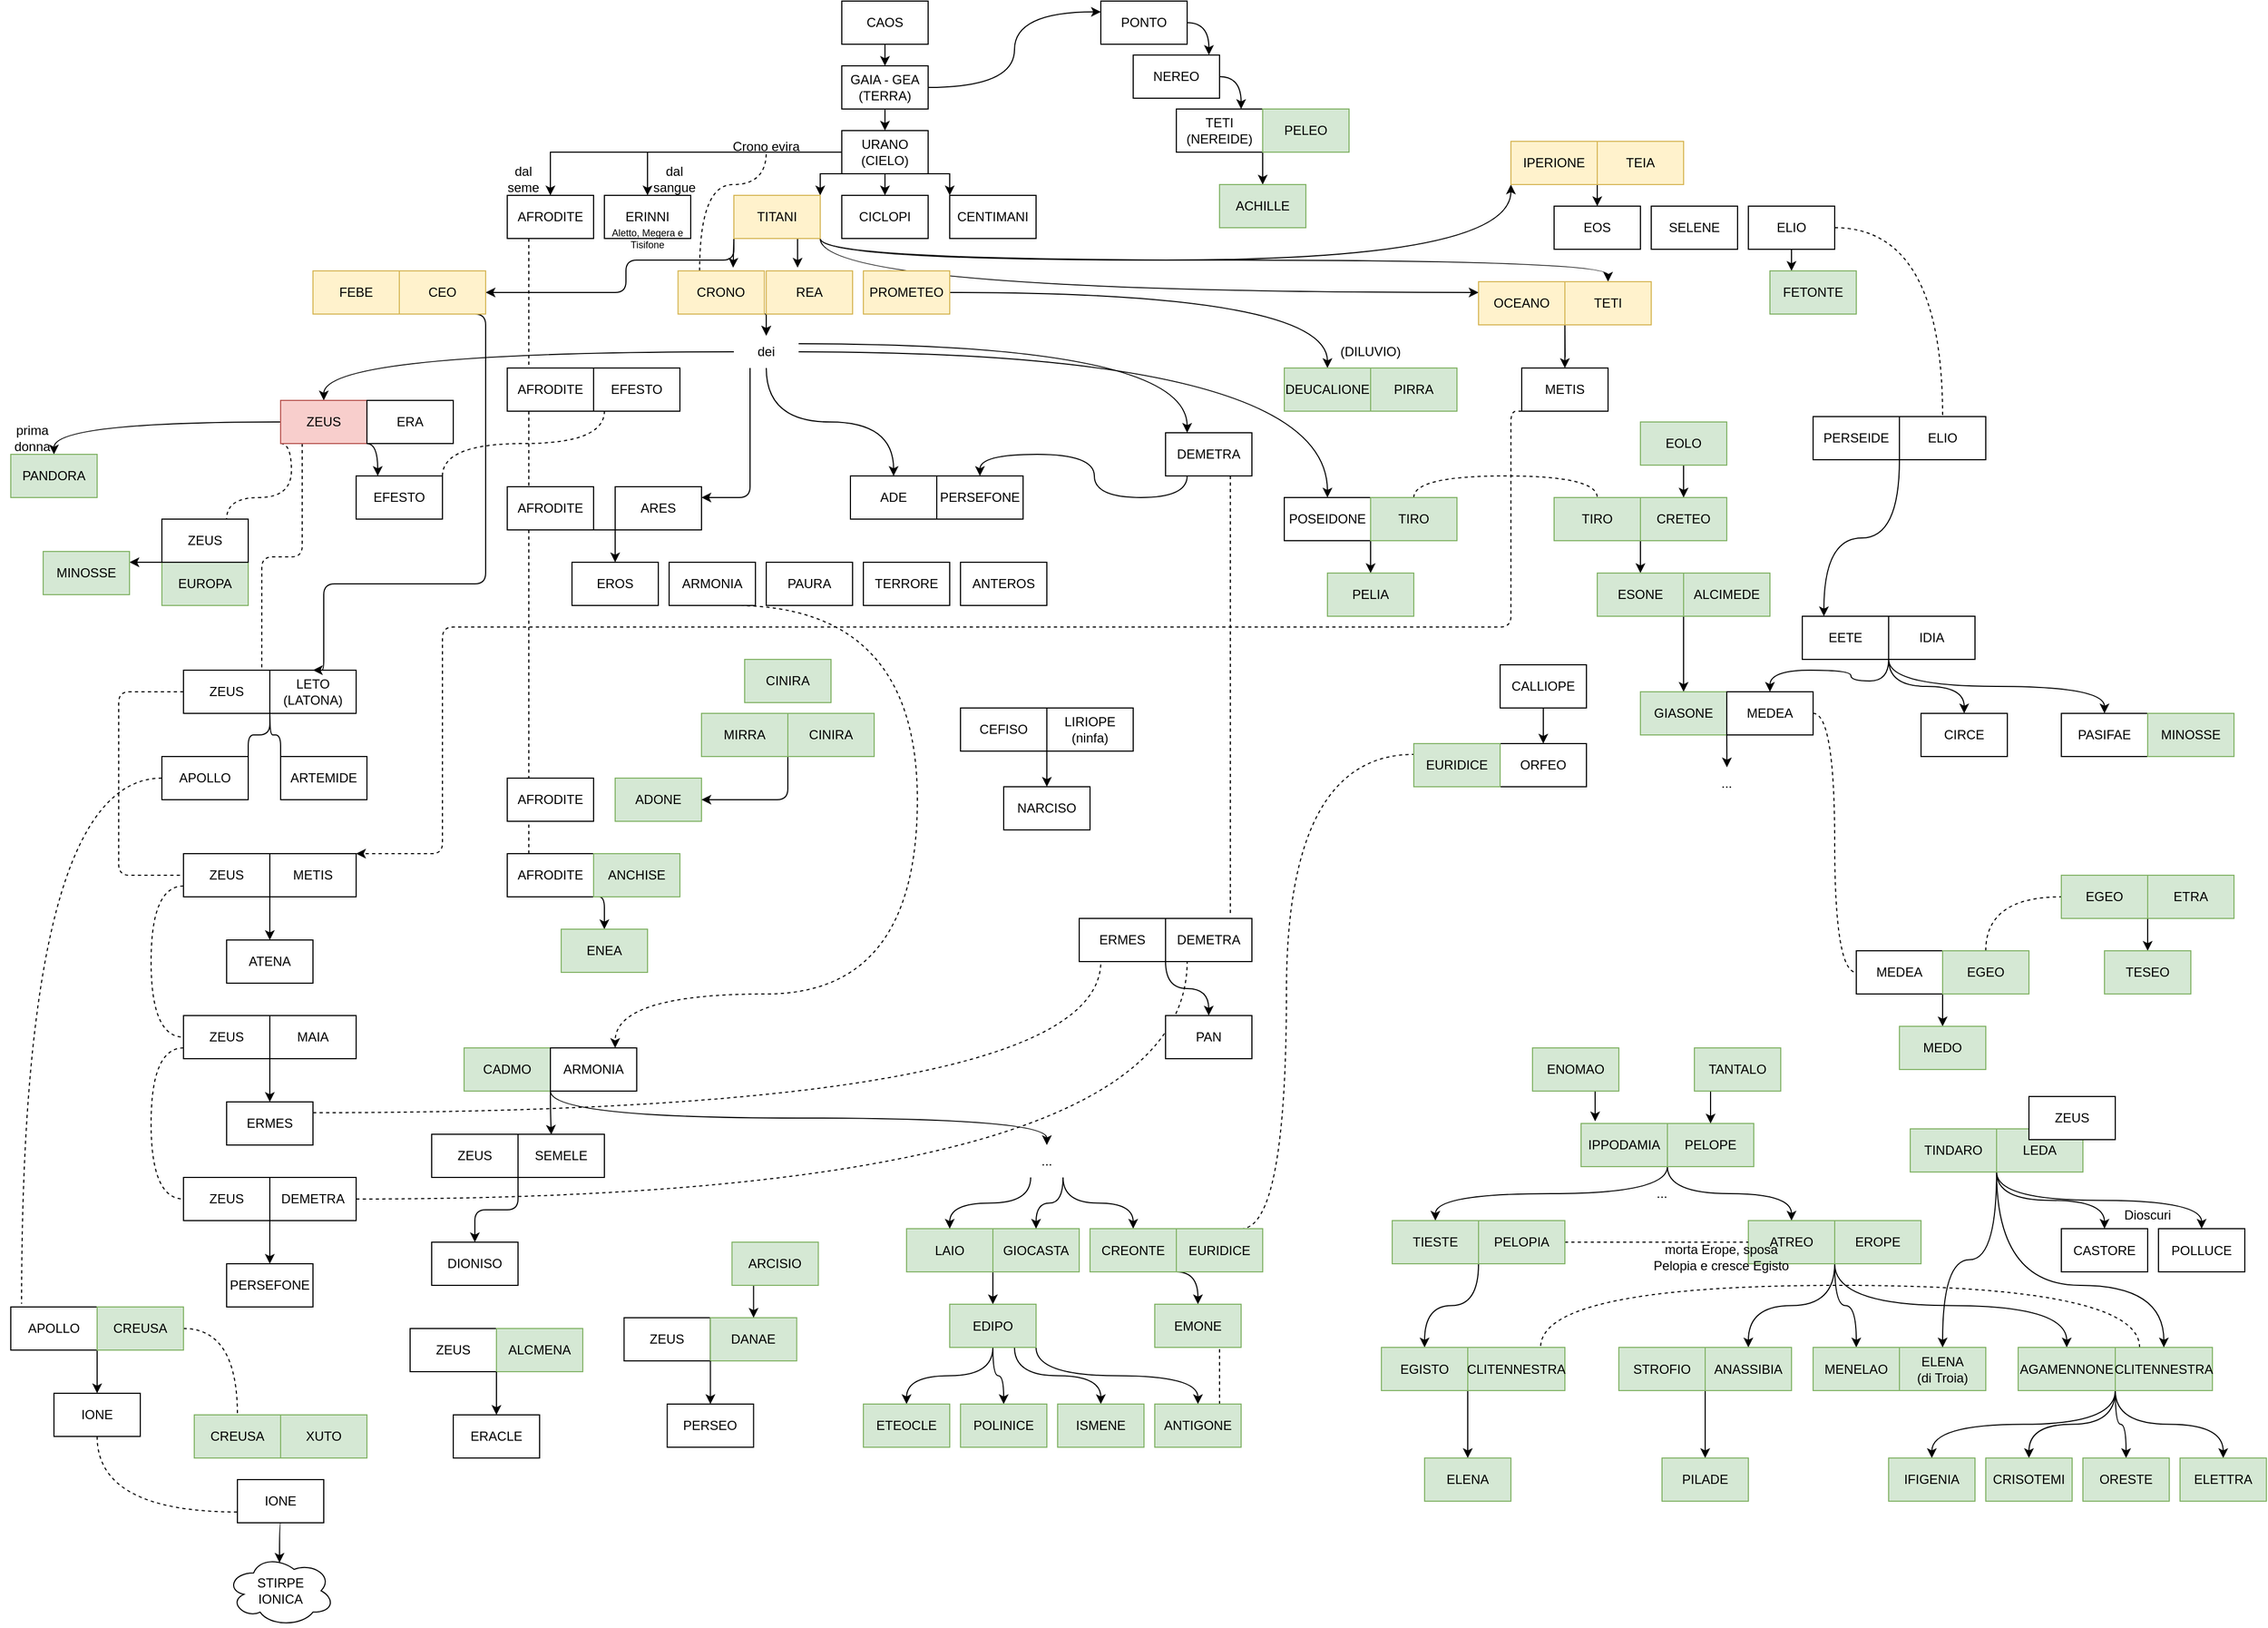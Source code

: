 <mxfile version="15.9.6" type="github">
  <diagram id="6txrn4qJPow3WuWQd3wu" name="Page-1">
    <mxGraphModel dx="3565" dy="1825" grid="1" gridSize="10" guides="1" tooltips="1" connect="1" arrows="1" fold="1" page="1" pageScale="1" pageWidth="2336" pageHeight="1654" math="0" shadow="0">
      <root>
        <mxCell id="0" />
        <mxCell id="1" parent="0" />
        <mxCell id="CLJaS080JUazORsA9r7G-14" style="edgeStyle=orthogonalEdgeStyle;rounded=0;orthogonalLoop=1;jettySize=auto;html=1;exitX=0.5;exitY=1;exitDx=0;exitDy=0;entryX=0.5;entryY=0;entryDx=0;entryDy=0;" parent="1" source="CLJaS080JUazORsA9r7G-1" target="CLJaS080JUazORsA9r7G-2" edge="1">
          <mxGeometry relative="1" as="geometry" />
        </mxCell>
        <mxCell id="CLJaS080JUazORsA9r7G-1" value="CAOS" style="rounded=0;whiteSpace=wrap;html=1;" parent="1" vertex="1">
          <mxGeometry x="898" y="74" width="80" height="40" as="geometry" />
        </mxCell>
        <mxCell id="CLJaS080JUazORsA9r7G-15" style="edgeStyle=orthogonalEdgeStyle;rounded=0;orthogonalLoop=1;jettySize=auto;html=1;exitX=0.5;exitY=1;exitDx=0;exitDy=0;entryX=0.5;entryY=0;entryDx=0;entryDy=0;" parent="1" source="CLJaS080JUazORsA9r7G-2" target="CLJaS080JUazORsA9r7G-3" edge="1">
          <mxGeometry relative="1" as="geometry" />
        </mxCell>
        <mxCell id="CLJaS080JUazORsA9r7G-223" style="edgeStyle=orthogonalEdgeStyle;curved=1;orthogonalLoop=1;jettySize=auto;html=1;exitX=1;exitY=0.5;exitDx=0;exitDy=0;entryX=0;entryY=0.25;entryDx=0;entryDy=0;endArrow=classic;endFill=1;" parent="1" source="CLJaS080JUazORsA9r7G-2" target="CLJaS080JUazORsA9r7G-221" edge="1">
          <mxGeometry relative="1" as="geometry" />
        </mxCell>
        <mxCell id="CLJaS080JUazORsA9r7G-2" value="GAIA - GEA (TERRA)" style="rounded=0;whiteSpace=wrap;html=1;" parent="1" vertex="1">
          <mxGeometry x="898" y="134" width="80" height="40" as="geometry" />
        </mxCell>
        <mxCell id="CLJaS080JUazORsA9r7G-11" style="edgeStyle=orthogonalEdgeStyle;rounded=0;orthogonalLoop=1;jettySize=auto;html=1;exitX=0;exitY=0.5;exitDx=0;exitDy=0;entryX=0.5;entryY=0;entryDx=0;entryDy=0;" parent="1" source="CLJaS080JUazORsA9r7G-3" target="CLJaS080JUazORsA9r7G-9" edge="1">
          <mxGeometry relative="1" as="geometry" />
        </mxCell>
        <mxCell id="CLJaS080JUazORsA9r7G-13" style="edgeStyle=orthogonalEdgeStyle;rounded=0;orthogonalLoop=1;jettySize=auto;html=1;exitX=0;exitY=0.5;exitDx=0;exitDy=0;entryX=0.5;entryY=0;entryDx=0;entryDy=0;" parent="1" source="CLJaS080JUazORsA9r7G-3" target="CLJaS080JUazORsA9r7G-8" edge="1">
          <mxGeometry relative="1" as="geometry" />
        </mxCell>
        <mxCell id="CLJaS080JUazORsA9r7G-16" style="edgeStyle=orthogonalEdgeStyle;rounded=0;orthogonalLoop=1;jettySize=auto;html=1;exitX=0.5;exitY=1;exitDx=0;exitDy=0;entryX=0.5;entryY=0;entryDx=0;entryDy=0;" parent="1" source="CLJaS080JUazORsA9r7G-3" target="CLJaS080JUazORsA9r7G-5" edge="1">
          <mxGeometry relative="1" as="geometry" />
        </mxCell>
        <mxCell id="CLJaS080JUazORsA9r7G-17" style="edgeStyle=orthogonalEdgeStyle;rounded=0;orthogonalLoop=1;jettySize=auto;html=1;exitX=0;exitY=1;exitDx=0;exitDy=0;entryX=1;entryY=0;entryDx=0;entryDy=0;" parent="1" source="CLJaS080JUazORsA9r7G-3" target="CLJaS080JUazORsA9r7G-4" edge="1">
          <mxGeometry relative="1" as="geometry" />
        </mxCell>
        <mxCell id="CLJaS080JUazORsA9r7G-18" style="edgeStyle=orthogonalEdgeStyle;rounded=0;orthogonalLoop=1;jettySize=auto;html=1;exitX=1;exitY=1;exitDx=0;exitDy=0;entryX=0;entryY=0;entryDx=0;entryDy=0;" parent="1" source="CLJaS080JUazORsA9r7G-3" target="CLJaS080JUazORsA9r7G-6" edge="1">
          <mxGeometry relative="1" as="geometry" />
        </mxCell>
        <mxCell id="CLJaS080JUazORsA9r7G-3" value="URANO (CIELO)" style="rounded=0;whiteSpace=wrap;html=1;" parent="1" vertex="1">
          <mxGeometry x="898" y="194" width="80" height="40" as="geometry" />
        </mxCell>
        <mxCell id="CLJaS080JUazORsA9r7G-21" style="edgeStyle=orthogonalEdgeStyle;rounded=0;orthogonalLoop=1;jettySize=auto;html=1;exitX=0;exitY=1;exitDx=0;exitDy=0;entryX=0.638;entryY=-0.075;entryDx=0;entryDy=0;entryPerimeter=0;" parent="1" source="CLJaS080JUazORsA9r7G-4" target="CLJaS080JUazORsA9r7G-7" edge="1">
          <mxGeometry relative="1" as="geometry" />
        </mxCell>
        <mxCell id="CLJaS080JUazORsA9r7G-22" style="edgeStyle=orthogonalEdgeStyle;rounded=0;orthogonalLoop=1;jettySize=auto;html=1;exitX=1;exitY=1;exitDx=0;exitDy=0;entryX=0.363;entryY=-0.075;entryDx=0;entryDy=0;entryPerimeter=0;" parent="1" source="CLJaS080JUazORsA9r7G-4" target="CLJaS080JUazORsA9r7G-10" edge="1">
          <mxGeometry relative="1" as="geometry" />
        </mxCell>
        <mxCell id="CLJaS080JUazORsA9r7G-94" style="edgeStyle=orthogonalEdgeStyle;rounded=1;orthogonalLoop=1;jettySize=auto;html=1;exitX=0;exitY=1;exitDx=0;exitDy=0;entryX=1;entryY=0.5;entryDx=0;entryDy=0;endArrow=classic;endFill=1;" parent="1" source="CLJaS080JUazORsA9r7G-4" target="CLJaS080JUazORsA9r7G-91" edge="1">
          <mxGeometry relative="1" as="geometry">
            <Array as="points">
              <mxPoint x="798" y="314" />
              <mxPoint x="698" y="314" />
              <mxPoint x="698" y="344" />
            </Array>
          </mxGeometry>
        </mxCell>
        <mxCell id="CLJaS080JUazORsA9r7G-123" style="edgeStyle=orthogonalEdgeStyle;curved=1;orthogonalLoop=1;jettySize=auto;html=1;exitX=1;exitY=1;exitDx=0;exitDy=0;entryX=0;entryY=0.25;entryDx=0;entryDy=0;endArrow=classic;endFill=1;" parent="1" source="CLJaS080JUazORsA9r7G-4" target="CLJaS080JUazORsA9r7G-103" edge="1">
          <mxGeometry relative="1" as="geometry" />
        </mxCell>
        <mxCell id="CLJaS080JUazORsA9r7G-124" style="edgeStyle=orthogonalEdgeStyle;curved=1;orthogonalLoop=1;jettySize=auto;html=1;exitX=1;exitY=1;exitDx=0;exitDy=0;entryX=0.5;entryY=0;entryDx=0;entryDy=0;endArrow=classic;endFill=1;" parent="1" source="CLJaS080JUazORsA9r7G-4" target="CLJaS080JUazORsA9r7G-104" edge="1">
          <mxGeometry relative="1" as="geometry" />
        </mxCell>
        <mxCell id="CLJaS080JUazORsA9r7G-145" style="edgeStyle=orthogonalEdgeStyle;curved=1;orthogonalLoop=1;jettySize=auto;html=1;exitX=1;exitY=1;exitDx=0;exitDy=0;endArrow=classic;endFill=1;entryX=0;entryY=1;entryDx=0;entryDy=0;" parent="1" source="CLJaS080JUazORsA9r7G-4" target="CLJaS080JUazORsA9r7G-146" edge="1">
          <mxGeometry relative="1" as="geometry">
            <mxPoint x="1278.0" y="124" as="targetPoint" />
          </mxGeometry>
        </mxCell>
        <mxCell id="CLJaS080JUazORsA9r7G-4" value="TITANI" style="rounded=0;whiteSpace=wrap;html=1;fillColor=#fff2cc;strokeColor=#d6b656;" parent="1" vertex="1">
          <mxGeometry x="798" y="254" width="80" height="40" as="geometry" />
        </mxCell>
        <mxCell id="CLJaS080JUazORsA9r7G-5" value="CICLOPI" style="rounded=0;whiteSpace=wrap;html=1;" parent="1" vertex="1">
          <mxGeometry x="898" y="254" width="80" height="40" as="geometry" />
        </mxCell>
        <mxCell id="CLJaS080JUazORsA9r7G-6" value="CENTIMANI" style="rounded=0;whiteSpace=wrap;html=1;" parent="1" vertex="1">
          <mxGeometry x="998" y="254" width="80" height="40" as="geometry" />
        </mxCell>
        <mxCell id="CLJaS080JUazORsA9r7G-24" style="edgeStyle=orthogonalEdgeStyle;rounded=0;orthogonalLoop=1;jettySize=auto;html=1;exitX=1;exitY=1;exitDx=0;exitDy=0;entryX=0.5;entryY=0;entryDx=0;entryDy=0;" parent="1" source="CLJaS080JUazORsA9r7G-7" target="CLJaS080JUazORsA9r7G-23" edge="1">
          <mxGeometry relative="1" as="geometry" />
        </mxCell>
        <mxCell id="upMYEy9RldOQQddmKR3E-1" style="edgeStyle=orthogonalEdgeStyle;orthogonalLoop=1;jettySize=auto;html=1;exitX=0.25;exitY=0;exitDx=0;exitDy=0;dashed=1;curved=1;endArrow=none;endFill=0;" parent="1" source="CLJaS080JUazORsA9r7G-7" edge="1">
          <mxGeometry relative="1" as="geometry">
            <mxPoint x="828" y="214" as="targetPoint" />
            <Array as="points">
              <mxPoint x="766" y="244" />
              <mxPoint x="828" y="244" />
            </Array>
          </mxGeometry>
        </mxCell>
        <mxCell id="CLJaS080JUazORsA9r7G-7" value="CRONO" style="rounded=0;whiteSpace=wrap;html=1;fillColor=#fff2cc;strokeColor=#d6b656;" parent="1" vertex="1">
          <mxGeometry x="746.25" y="324" width="80" height="40" as="geometry" />
        </mxCell>
        <mxCell id="CLJaS080JUazORsA9r7G-64" style="edgeStyle=orthogonalEdgeStyle;rounded=0;orthogonalLoop=1;jettySize=auto;html=1;exitX=0.25;exitY=1;exitDx=0;exitDy=0;entryX=0.25;entryY=0;entryDx=0;entryDy=0;endArrow=none;endFill=0;dashed=1;" parent="1" source="CLJaS080JUazORsA9r7G-8" target="CLJaS080JUazORsA9r7G-62" edge="1">
          <mxGeometry relative="1" as="geometry" />
        </mxCell>
        <mxCell id="CLJaS080JUazORsA9r7G-8" value="AFRODITE" style="rounded=0;whiteSpace=wrap;html=1;" parent="1" vertex="1">
          <mxGeometry x="588" y="254" width="80" height="40" as="geometry" />
        </mxCell>
        <mxCell id="CLJaS080JUazORsA9r7G-9" value="ERINNI" style="rounded=0;whiteSpace=wrap;html=1;" parent="1" vertex="1">
          <mxGeometry x="678" y="254" width="80" height="40" as="geometry" />
        </mxCell>
        <mxCell id="CLJaS080JUazORsA9r7G-25" style="edgeStyle=orthogonalEdgeStyle;rounded=0;orthogonalLoop=1;jettySize=auto;html=1;exitX=0;exitY=1;exitDx=0;exitDy=0;entryX=0.5;entryY=0;entryDx=0;entryDy=0;" parent="1" source="CLJaS080JUazORsA9r7G-10" target="CLJaS080JUazORsA9r7G-23" edge="1">
          <mxGeometry relative="1" as="geometry" />
        </mxCell>
        <mxCell id="CLJaS080JUazORsA9r7G-10" value="REA" style="rounded=0;whiteSpace=wrap;html=1;fillColor=#fff2cc;strokeColor=#d6b656;" parent="1" vertex="1">
          <mxGeometry x="828" y="324" width="80" height="40" as="geometry" />
        </mxCell>
        <mxCell id="CLJaS080JUazORsA9r7G-30" style="edgeStyle=orthogonalEdgeStyle;orthogonalLoop=1;jettySize=auto;html=1;exitX=0;exitY=0.5;exitDx=0;exitDy=0;entryX=0.5;entryY=0;entryDx=0;entryDy=0;curved=1;" parent="1" source="CLJaS080JUazORsA9r7G-23" target="CLJaS080JUazORsA9r7G-27" edge="1">
          <mxGeometry relative="1" as="geometry" />
        </mxCell>
        <mxCell id="CLJaS080JUazORsA9r7G-32" style="edgeStyle=orthogonalEdgeStyle;curved=1;orthogonalLoop=1;jettySize=auto;html=1;exitX=1;exitY=0.5;exitDx=0;exitDy=0;entryX=0.5;entryY=0;entryDx=0;entryDy=0;" parent="1" source="CLJaS080JUazORsA9r7G-23" target="CLJaS080JUazORsA9r7G-29" edge="1">
          <mxGeometry relative="1" as="geometry" />
        </mxCell>
        <mxCell id="CLJaS080JUazORsA9r7G-34" style="edgeStyle=orthogonalEdgeStyle;curved=1;orthogonalLoop=1;jettySize=auto;html=1;exitX=0.5;exitY=1;exitDx=0;exitDy=0;entryX=0.5;entryY=0;entryDx=0;entryDy=0;" parent="1" source="CLJaS080JUazORsA9r7G-23" target="CLJaS080JUazORsA9r7G-28" edge="1">
          <mxGeometry relative="1" as="geometry" />
        </mxCell>
        <mxCell id="CLJaS080JUazORsA9r7G-67" style="edgeStyle=orthogonalEdgeStyle;rounded=1;orthogonalLoop=1;jettySize=auto;html=1;exitX=0.25;exitY=1;exitDx=0;exitDy=0;entryX=1;entryY=0.25;entryDx=0;entryDy=0;endArrow=classic;endFill=1;" parent="1" source="CLJaS080JUazORsA9r7G-23" target="CLJaS080JUazORsA9r7G-61" edge="1">
          <mxGeometry relative="1" as="geometry" />
        </mxCell>
        <mxCell id="CLJaS080JUazORsA9r7G-119" style="edgeStyle=orthogonalEdgeStyle;orthogonalLoop=1;jettySize=auto;html=1;exitX=1;exitY=0.25;exitDx=0;exitDy=0;entryX=0.25;entryY=0;entryDx=0;entryDy=0;endArrow=classic;endFill=1;curved=1;" parent="1" source="CLJaS080JUazORsA9r7G-23" target="CLJaS080JUazORsA9r7G-116" edge="1">
          <mxGeometry relative="1" as="geometry" />
        </mxCell>
        <mxCell id="CLJaS080JUazORsA9r7G-23" value="dei" style="text;html=1;strokeColor=none;fillColor=none;align=center;verticalAlign=middle;whiteSpace=wrap;rounded=0;" parent="1" vertex="1">
          <mxGeometry x="798" y="384" width="60" height="30" as="geometry" />
        </mxCell>
        <mxCell id="CLJaS080JUazORsA9r7G-42" style="edgeStyle=orthogonalEdgeStyle;curved=1;orthogonalLoop=1;jettySize=auto;html=1;exitX=0;exitY=0.5;exitDx=0;exitDy=0;entryX=0.5;entryY=0;entryDx=0;entryDy=0;" parent="1" source="CLJaS080JUazORsA9r7G-27" target="CLJaS080JUazORsA9r7G-41" edge="1">
          <mxGeometry relative="1" as="geometry" />
        </mxCell>
        <mxCell id="CLJaS080JUazORsA9r7G-51" style="edgeStyle=orthogonalEdgeStyle;curved=1;orthogonalLoop=1;jettySize=auto;html=1;exitX=0;exitY=1;exitDx=0;exitDy=0;entryX=0.75;entryY=0;entryDx=0;entryDy=0;endArrow=none;endFill=0;dashed=1;" parent="1" source="CLJaS080JUazORsA9r7G-27" target="CLJaS080JUazORsA9r7G-50" edge="1">
          <mxGeometry relative="1" as="geometry">
            <Array as="points">
              <mxPoint x="388" y="484" />
              <mxPoint x="388" y="534" />
              <mxPoint x="328" y="534" />
            </Array>
          </mxGeometry>
        </mxCell>
        <mxCell id="CLJaS080JUazORsA9r7G-97" style="edgeStyle=orthogonalEdgeStyle;rounded=1;orthogonalLoop=1;jettySize=auto;html=1;exitX=0.25;exitY=1;exitDx=0;exitDy=0;entryX=0.907;entryY=-0.004;entryDx=0;entryDy=0;entryPerimeter=0;endArrow=none;endFill=0;dashed=1;" parent="1" source="CLJaS080JUazORsA9r7G-27" target="CLJaS080JUazORsA9r7G-88" edge="1">
          <mxGeometry relative="1" as="geometry" />
        </mxCell>
        <mxCell id="CLJaS080JUazORsA9r7G-27" value="ZEUS" style="rounded=0;whiteSpace=wrap;html=1;fillColor=#f8cecc;strokeColor=#b85450;" parent="1" vertex="1">
          <mxGeometry x="378" y="444" width="80" height="40" as="geometry" />
        </mxCell>
        <mxCell id="CLJaS080JUazORsA9r7G-28" value="ADE" style="rounded=0;whiteSpace=wrap;html=1;" parent="1" vertex="1">
          <mxGeometry x="906" y="514" width="80" height="40" as="geometry" />
        </mxCell>
        <mxCell id="CLJaS080JUazORsA9r7G-29" value="POSEIDONE" style="rounded=0;whiteSpace=wrap;html=1;" parent="1" vertex="1">
          <mxGeometry x="1308" y="534" width="80" height="40" as="geometry" />
        </mxCell>
        <mxCell id="CLJaS080JUazORsA9r7G-35" value="PERSEFONE" style="rounded=0;whiteSpace=wrap;html=1;" parent="1" vertex="1">
          <mxGeometry x="986" y="514" width="80" height="40" as="geometry" />
        </mxCell>
        <mxCell id="CLJaS080JUazORsA9r7G-120" style="edgeStyle=orthogonalEdgeStyle;curved=1;orthogonalLoop=1;jettySize=auto;html=1;exitX=0;exitY=1;exitDx=0;exitDy=0;entryX=0.25;entryY=0;entryDx=0;entryDy=0;endArrow=classic;endFill=1;" parent="1" source="CLJaS080JUazORsA9r7G-36" target="CLJaS080JUazORsA9r7G-60" edge="1">
          <mxGeometry relative="1" as="geometry" />
        </mxCell>
        <mxCell id="CLJaS080JUazORsA9r7G-36" value="ERA" style="rounded=0;whiteSpace=wrap;html=1;" parent="1" vertex="1">
          <mxGeometry x="458" y="444" width="80" height="40" as="geometry" />
        </mxCell>
        <mxCell id="CLJaS080JUazORsA9r7G-47" style="edgeStyle=orthogonalEdgeStyle;curved=1;orthogonalLoop=1;jettySize=auto;html=1;exitX=1;exitY=0.5;exitDx=0;exitDy=0;entryX=0.5;entryY=0;entryDx=0;entryDy=0;" parent="1" source="CLJaS080JUazORsA9r7G-37" target="CLJaS080JUazORsA9r7G-45" edge="1">
          <mxGeometry relative="1" as="geometry" />
        </mxCell>
        <mxCell id="CLJaS080JUazORsA9r7G-37" value="PROMETEO" style="rounded=0;whiteSpace=wrap;html=1;fillColor=#fff2cc;strokeColor=#d6b656;" parent="1" vertex="1">
          <mxGeometry x="918" y="324" width="80" height="40" as="geometry" />
        </mxCell>
        <mxCell id="CLJaS080JUazORsA9r7G-39" value="dal seme" style="text;html=1;strokeColor=none;fillColor=none;align=center;verticalAlign=middle;whiteSpace=wrap;rounded=0;" parent="1" vertex="1">
          <mxGeometry x="578" y="224" width="50" height="30" as="geometry" />
        </mxCell>
        <mxCell id="CLJaS080JUazORsA9r7G-40" value="dal sangue" style="text;html=1;strokeColor=none;fillColor=none;align=center;verticalAlign=middle;whiteSpace=wrap;rounded=0;" parent="1" vertex="1">
          <mxGeometry x="718" y="224" width="50" height="30" as="geometry" />
        </mxCell>
        <mxCell id="CLJaS080JUazORsA9r7G-41" value="PANDORA" style="rounded=0;whiteSpace=wrap;html=1;fillColor=#d5e8d4;strokeColor=#82b366;" parent="1" vertex="1">
          <mxGeometry x="128" y="494" width="80" height="40" as="geometry" />
        </mxCell>
        <mxCell id="CLJaS080JUazORsA9r7G-43" value="prima donna" style="text;html=1;strokeColor=none;fillColor=none;align=center;verticalAlign=middle;whiteSpace=wrap;rounded=0;" parent="1" vertex="1">
          <mxGeometry x="118" y="464" width="60" height="30" as="geometry" />
        </mxCell>
        <mxCell id="CLJaS080JUazORsA9r7G-45" value="DEUCALIONE" style="rounded=0;whiteSpace=wrap;html=1;fillColor=#d5e8d4;strokeColor=#82b366;" parent="1" vertex="1">
          <mxGeometry x="1308" y="414" width="80" height="40" as="geometry" />
        </mxCell>
        <mxCell id="CLJaS080JUazORsA9r7G-46" value="PIRRA" style="rounded=0;whiteSpace=wrap;html=1;fillColor=#d5e8d4;strokeColor=#82b366;" parent="1" vertex="1">
          <mxGeometry x="1388" y="414" width="80" height="40" as="geometry" />
        </mxCell>
        <mxCell id="CLJaS080JUazORsA9r7G-48" value="(DILUVIO)" style="text;html=1;strokeColor=none;fillColor=none;align=center;verticalAlign=middle;whiteSpace=wrap;rounded=0;" parent="1" vertex="1">
          <mxGeometry x="1358" y="384" width="60" height="30" as="geometry" />
        </mxCell>
        <mxCell id="CLJaS080JUazORsA9r7G-57" style="edgeStyle=orthogonalEdgeStyle;rounded=0;orthogonalLoop=1;jettySize=auto;html=1;exitX=0;exitY=0;exitDx=0;exitDy=0;entryX=0;entryY=1;entryDx=0;entryDy=0;endArrow=none;endFill=0;" parent="1" source="CLJaS080JUazORsA9r7G-49" target="CLJaS080JUazORsA9r7G-50" edge="1">
          <mxGeometry relative="1" as="geometry" />
        </mxCell>
        <mxCell id="CLJaS080JUazORsA9r7G-49" value="EUROPA" style="rounded=0;whiteSpace=wrap;html=1;fillColor=#d5e8d4;strokeColor=#82b366;" parent="1" vertex="1">
          <mxGeometry x="268" y="594" width="80" height="40" as="geometry" />
        </mxCell>
        <mxCell id="CLJaS080JUazORsA9r7G-58" style="edgeStyle=orthogonalEdgeStyle;rounded=0;orthogonalLoop=1;jettySize=auto;html=1;exitX=0;exitY=1;exitDx=0;exitDy=0;entryX=1;entryY=0.25;entryDx=0;entryDy=0;endArrow=classic;endFill=1;" parent="1" source="CLJaS080JUazORsA9r7G-50" target="CLJaS080JUazORsA9r7G-54" edge="1">
          <mxGeometry relative="1" as="geometry" />
        </mxCell>
        <mxCell id="CLJaS080JUazORsA9r7G-50" value="ZEUS" style="rounded=0;whiteSpace=wrap;html=1;" parent="1" vertex="1">
          <mxGeometry x="268" y="554" width="80" height="40" as="geometry" />
        </mxCell>
        <mxCell id="CLJaS080JUazORsA9r7G-54" value="MINOSSE" style="rounded=0;whiteSpace=wrap;html=1;fillColor=#d5e8d4;strokeColor=#82b366;" parent="1" vertex="1">
          <mxGeometry x="158" y="584" width="80" height="40" as="geometry" />
        </mxCell>
        <mxCell id="CLJaS080JUazORsA9r7G-122" style="edgeStyle=orthogonalEdgeStyle;curved=1;orthogonalLoop=1;jettySize=auto;html=1;exitX=1;exitY=0;exitDx=0;exitDy=0;entryX=0.125;entryY=1;entryDx=0;entryDy=0;entryPerimeter=0;endArrow=none;endFill=0;dashed=1;" parent="1" source="CLJaS080JUazORsA9r7G-60" target="CLJaS080JUazORsA9r7G-121" edge="1">
          <mxGeometry relative="1" as="geometry" />
        </mxCell>
        <mxCell id="CLJaS080JUazORsA9r7G-60" value="EFESTO" style="rounded=0;whiteSpace=wrap;html=1;" parent="1" vertex="1">
          <mxGeometry x="448" y="514" width="80" height="40" as="geometry" />
        </mxCell>
        <mxCell id="CLJaS080JUazORsA9r7G-74" style="edgeStyle=orthogonalEdgeStyle;rounded=1;orthogonalLoop=1;jettySize=auto;html=1;exitX=0;exitY=1;exitDx=0;exitDy=0;entryX=0.5;entryY=0;entryDx=0;entryDy=0;endArrow=classic;endFill=1;" parent="1" source="CLJaS080JUazORsA9r7G-61" target="CLJaS080JUazORsA9r7G-68" edge="1">
          <mxGeometry relative="1" as="geometry" />
        </mxCell>
        <mxCell id="CLJaS080JUazORsA9r7G-61" value="ARES" style="rounded=0;whiteSpace=wrap;html=1;" parent="1" vertex="1">
          <mxGeometry x="688" y="524" width="80" height="40" as="geometry" />
        </mxCell>
        <mxCell id="CLJaS080JUazORsA9r7G-65" style="edgeStyle=orthogonalEdgeStyle;rounded=0;orthogonalLoop=1;jettySize=auto;html=1;exitX=0.25;exitY=1;exitDx=0;exitDy=0;entryX=0.25;entryY=0;entryDx=0;entryDy=0;dashed=1;endArrow=none;endFill=0;" parent="1" source="CLJaS080JUazORsA9r7G-62" target="CLJaS080JUazORsA9r7G-63" edge="1">
          <mxGeometry relative="1" as="geometry" />
        </mxCell>
        <mxCell id="CLJaS080JUazORsA9r7G-62" value="AFRODITE" style="rounded=0;whiteSpace=wrap;html=1;" parent="1" vertex="1">
          <mxGeometry x="588" y="414" width="80" height="40" as="geometry" />
        </mxCell>
        <mxCell id="CLJaS080JUazORsA9r7G-73" style="edgeStyle=orthogonalEdgeStyle;rounded=1;orthogonalLoop=1;jettySize=auto;html=1;exitX=1;exitY=1;exitDx=0;exitDy=0;entryX=0;entryY=1;entryDx=0;entryDy=0;endArrow=none;endFill=0;" parent="1" source="CLJaS080JUazORsA9r7G-63" target="CLJaS080JUazORsA9r7G-61" edge="1">
          <mxGeometry relative="1" as="geometry" />
        </mxCell>
        <mxCell id="CLJaS080JUazORsA9r7G-63" value="AFRODITE" style="rounded=0;whiteSpace=wrap;html=1;" parent="1" vertex="1">
          <mxGeometry x="588" y="524" width="80" height="40" as="geometry" />
        </mxCell>
        <mxCell id="CLJaS080JUazORsA9r7G-68" value="EROS" style="rounded=0;whiteSpace=wrap;html=1;" parent="1" vertex="1">
          <mxGeometry x="648" y="594" width="80" height="40" as="geometry" />
        </mxCell>
        <mxCell id="CLJaS080JUazORsA9r7G-163" style="edgeStyle=orthogonalEdgeStyle;curved=1;orthogonalLoop=1;jettySize=auto;html=1;exitX=0.75;exitY=1;exitDx=0;exitDy=0;entryX=0.75;entryY=0;entryDx=0;entryDy=0;endArrow=classic;endFill=1;dashed=1;" parent="1" source="CLJaS080JUazORsA9r7G-69" target="CLJaS080JUazORsA9r7G-161" edge="1">
          <mxGeometry relative="1" as="geometry">
            <Array as="points">
              <mxPoint x="968" y="634" />
              <mxPoint x="968" y="994" />
              <mxPoint x="688" y="994" />
            </Array>
          </mxGeometry>
        </mxCell>
        <mxCell id="CLJaS080JUazORsA9r7G-69" value="ARMONIA" style="rounded=0;whiteSpace=wrap;html=1;" parent="1" vertex="1">
          <mxGeometry x="738" y="594" width="80" height="40" as="geometry" />
        </mxCell>
        <mxCell id="CLJaS080JUazORsA9r7G-70" value="PAURA" style="rounded=0;whiteSpace=wrap;html=1;" parent="1" vertex="1">
          <mxGeometry x="828" y="594" width="80" height="40" as="geometry" />
        </mxCell>
        <mxCell id="CLJaS080JUazORsA9r7G-71" value="TERRORE" style="rounded=0;whiteSpace=wrap;html=1;" parent="1" vertex="1">
          <mxGeometry x="918" y="594" width="80" height="40" as="geometry" />
        </mxCell>
        <mxCell id="CLJaS080JUazORsA9r7G-72" value="ANTEROS" style="rounded=0;whiteSpace=wrap;html=1;" parent="1" vertex="1">
          <mxGeometry x="1008" y="594" width="80" height="40" as="geometry" />
        </mxCell>
        <mxCell id="CLJaS080JUazORsA9r7G-76" value="AFRODITE" style="rounded=0;whiteSpace=wrap;html=1;" parent="1" vertex="1">
          <mxGeometry x="588" y="794" width="80" height="40" as="geometry" />
        </mxCell>
        <mxCell id="CLJaS080JUazORsA9r7G-77" style="edgeStyle=orthogonalEdgeStyle;rounded=0;orthogonalLoop=1;jettySize=auto;html=1;exitX=0.25;exitY=1;exitDx=0;exitDy=0;entryX=0.25;entryY=0;entryDx=0;entryDy=0;dashed=1;endArrow=none;endFill=0;" parent="1" source="CLJaS080JUazORsA9r7G-63" target="CLJaS080JUazORsA9r7G-76" edge="1">
          <mxGeometry relative="1" as="geometry">
            <mxPoint x="618" y="494" as="sourcePoint" />
            <mxPoint x="618" y="534" as="targetPoint" />
            <Array as="points">
              <mxPoint x="608" y="614" />
              <mxPoint x="608" y="614" />
            </Array>
          </mxGeometry>
        </mxCell>
        <mxCell id="CLJaS080JUazORsA9r7G-78" value="ADONE" style="rounded=0;whiteSpace=wrap;html=1;fillColor=#d5e8d4;strokeColor=#82b366;" parent="1" vertex="1">
          <mxGeometry x="688" y="794" width="80" height="40" as="geometry" />
        </mxCell>
        <mxCell id="CLJaS080JUazORsA9r7G-79" value="CINIRA" style="rounded=0;whiteSpace=wrap;html=1;fillColor=#d5e8d4;strokeColor=#82b366;" parent="1" vertex="1">
          <mxGeometry x="808" y="684" width="80" height="40" as="geometry" />
        </mxCell>
        <mxCell id="CLJaS080JUazORsA9r7G-82" style="edgeStyle=orthogonalEdgeStyle;rounded=1;orthogonalLoop=1;jettySize=auto;html=1;exitX=1;exitY=1;exitDx=0;exitDy=0;entryX=1;entryY=0.5;entryDx=0;entryDy=0;endArrow=classic;endFill=1;" parent="1" source="CLJaS080JUazORsA9r7G-80" target="CLJaS080JUazORsA9r7G-78" edge="1">
          <mxGeometry relative="1" as="geometry" />
        </mxCell>
        <mxCell id="CLJaS080JUazORsA9r7G-80" value="MIRRA" style="rounded=0;whiteSpace=wrap;html=1;fillColor=#d5e8d4;strokeColor=#82b366;" parent="1" vertex="1">
          <mxGeometry x="768" y="734" width="80" height="40" as="geometry" />
        </mxCell>
        <mxCell id="CLJaS080JUazORsA9r7G-81" value="CINIRA" style="rounded=0;whiteSpace=wrap;html=1;fillColor=#d5e8d4;strokeColor=#82b366;" parent="1" vertex="1">
          <mxGeometry x="848" y="734" width="80" height="40" as="geometry" />
        </mxCell>
        <mxCell id="CLJaS080JUazORsA9r7G-87" style="edgeStyle=orthogonalEdgeStyle;rounded=1;orthogonalLoop=1;jettySize=auto;html=1;exitX=1;exitY=1;exitDx=0;exitDy=0;entryX=0.5;entryY=0;entryDx=0;entryDy=0;endArrow=classic;endFill=1;" parent="1" source="CLJaS080JUazORsA9r7G-83" target="CLJaS080JUazORsA9r7G-86" edge="1">
          <mxGeometry relative="1" as="geometry" />
        </mxCell>
        <mxCell id="CLJaS080JUazORsA9r7G-83" value="AFRODITE" style="rounded=0;whiteSpace=wrap;html=1;" parent="1" vertex="1">
          <mxGeometry x="588" y="864" width="80" height="40" as="geometry" />
        </mxCell>
        <mxCell id="CLJaS080JUazORsA9r7G-84" style="edgeStyle=orthogonalEdgeStyle;rounded=0;orthogonalLoop=1;jettySize=auto;html=1;exitX=0.25;exitY=0;exitDx=0;exitDy=0;entryX=0.25;entryY=1;entryDx=0;entryDy=0;dashed=1;endArrow=none;endFill=0;" parent="1" source="CLJaS080JUazORsA9r7G-83" target="CLJaS080JUazORsA9r7G-76" edge="1">
          <mxGeometry relative="1" as="geometry">
            <mxPoint x="618" y="494" as="sourcePoint" />
            <mxPoint x="618" y="534" as="targetPoint" />
            <Array as="points">
              <mxPoint x="608" y="844" />
              <mxPoint x="608" y="844" />
            </Array>
          </mxGeometry>
        </mxCell>
        <mxCell id="CLJaS080JUazORsA9r7G-85" value="ANCHISE" style="rounded=0;whiteSpace=wrap;html=1;fillColor=#d5e8d4;strokeColor=#82b366;" parent="1" vertex="1">
          <mxGeometry x="668" y="864" width="80" height="40" as="geometry" />
        </mxCell>
        <mxCell id="CLJaS080JUazORsA9r7G-86" value="ENEA" style="rounded=0;whiteSpace=wrap;html=1;fillColor=#d5e8d4;strokeColor=#82b366;" parent="1" vertex="1">
          <mxGeometry x="638" y="934" width="80" height="40" as="geometry" />
        </mxCell>
        <mxCell id="CLJaS080JUazORsA9r7G-100" style="edgeStyle=orthogonalEdgeStyle;rounded=1;orthogonalLoop=1;jettySize=auto;html=1;exitX=1;exitY=1;exitDx=0;exitDy=0;entryX=1;entryY=0;entryDx=0;entryDy=0;endArrow=none;endFill=0;" parent="1" source="CLJaS080JUazORsA9r7G-88" target="CLJaS080JUazORsA9r7G-98" edge="1">
          <mxGeometry relative="1" as="geometry" />
        </mxCell>
        <mxCell id="CLJaS080JUazORsA9r7G-115" style="edgeStyle=orthogonalEdgeStyle;rounded=1;orthogonalLoop=1;jettySize=auto;html=1;exitX=0;exitY=0.5;exitDx=0;exitDy=0;entryX=0;entryY=0.5;entryDx=0;entryDy=0;endArrow=none;endFill=0;dashed=1;" parent="1" source="CLJaS080JUazORsA9r7G-88" target="CLJaS080JUazORsA9r7G-110" edge="1">
          <mxGeometry relative="1" as="geometry">
            <Array as="points">
              <mxPoint x="228" y="714" />
              <mxPoint x="228" y="884" />
            </Array>
          </mxGeometry>
        </mxCell>
        <mxCell id="CLJaS080JUazORsA9r7G-88" value="ZEUS" style="rounded=0;whiteSpace=wrap;html=1;" parent="1" vertex="1">
          <mxGeometry x="288" y="694" width="80" height="40" as="geometry" />
        </mxCell>
        <mxCell id="CLJaS080JUazORsA9r7G-89" value="LETO&lt;br&gt;(LATONA)" style="rounded=0;whiteSpace=wrap;html=1;" parent="1" vertex="1">
          <mxGeometry x="368" y="694" width="80" height="40" as="geometry" />
        </mxCell>
        <mxCell id="CLJaS080JUazORsA9r7G-90" value="FEBE" style="rounded=0;whiteSpace=wrap;html=1;fillColor=#fff2cc;strokeColor=#d6b656;" parent="1" vertex="1">
          <mxGeometry x="408" y="324" width="80" height="40" as="geometry" />
        </mxCell>
        <mxCell id="CLJaS080JUazORsA9r7G-96" style="edgeStyle=orthogonalEdgeStyle;rounded=1;orthogonalLoop=1;jettySize=auto;html=1;exitX=0.5;exitY=1;exitDx=0;exitDy=0;entryX=0.5;entryY=0;entryDx=0;entryDy=0;endArrow=classic;endFill=1;" parent="1" source="CLJaS080JUazORsA9r7G-91" target="CLJaS080JUazORsA9r7G-89" edge="1">
          <mxGeometry relative="1" as="geometry">
            <Array as="points">
              <mxPoint x="568" y="364" />
              <mxPoint x="568" y="614" />
              <mxPoint x="418" y="614" />
              <mxPoint x="418" y="694" />
            </Array>
          </mxGeometry>
        </mxCell>
        <mxCell id="CLJaS080JUazORsA9r7G-91" value="CEO" style="rounded=0;whiteSpace=wrap;html=1;fillColor=#fff2cc;strokeColor=#d6b656;" parent="1" vertex="1">
          <mxGeometry x="488" y="324" width="80" height="40" as="geometry" />
        </mxCell>
        <mxCell id="zwd3ba_xCY7qZMrcxyhY-5" style="edgeStyle=orthogonalEdgeStyle;orthogonalLoop=1;jettySize=auto;html=1;exitX=0;exitY=0.5;exitDx=0;exitDy=0;entryX=0.125;entryY=-0.075;entryDx=0;entryDy=0;entryPerimeter=0;curved=1;dashed=1;endArrow=none;endFill=0;" edge="1" parent="1" source="CLJaS080JUazORsA9r7G-98" target="zwd3ba_xCY7qZMrcxyhY-1">
          <mxGeometry relative="1" as="geometry" />
        </mxCell>
        <mxCell id="CLJaS080JUazORsA9r7G-98" value="APOLLO" style="rounded=0;whiteSpace=wrap;html=1;" parent="1" vertex="1">
          <mxGeometry x="268" y="774" width="80" height="40" as="geometry" />
        </mxCell>
        <mxCell id="CLJaS080JUazORsA9r7G-101" style="edgeStyle=orthogonalEdgeStyle;rounded=1;orthogonalLoop=1;jettySize=auto;html=1;exitX=0;exitY=0;exitDx=0;exitDy=0;endArrow=none;endFill=0;" parent="1" source="CLJaS080JUazORsA9r7G-99" edge="1">
          <mxGeometry relative="1" as="geometry">
            <mxPoint x="368.0" y="734.0" as="targetPoint" />
          </mxGeometry>
        </mxCell>
        <mxCell id="CLJaS080JUazORsA9r7G-99" value="ARTEMIDE" style="rounded=0;whiteSpace=wrap;html=1;" parent="1" vertex="1">
          <mxGeometry x="378" y="774" width="80" height="40" as="geometry" />
        </mxCell>
        <mxCell id="CLJaS080JUazORsA9r7G-108" style="edgeStyle=orthogonalEdgeStyle;rounded=1;orthogonalLoop=1;jettySize=auto;html=1;exitX=1;exitY=1;exitDx=0;exitDy=0;entryX=0.5;entryY=0;entryDx=0;entryDy=0;endArrow=classic;endFill=1;" parent="1" source="CLJaS080JUazORsA9r7G-103" target="CLJaS080JUazORsA9r7G-107" edge="1">
          <mxGeometry relative="1" as="geometry" />
        </mxCell>
        <mxCell id="CLJaS080JUazORsA9r7G-103" value="OCEANO" style="rounded=0;whiteSpace=wrap;html=1;fillColor=#fff2cc;strokeColor=#d6b656;" parent="1" vertex="1">
          <mxGeometry x="1488" y="334" width="80" height="40" as="geometry" />
        </mxCell>
        <mxCell id="CLJaS080JUazORsA9r7G-109" style="edgeStyle=orthogonalEdgeStyle;rounded=1;orthogonalLoop=1;jettySize=auto;html=1;exitX=0;exitY=1;exitDx=0;exitDy=0;endArrow=none;endFill=0;" parent="1" source="CLJaS080JUazORsA9r7G-104" edge="1">
          <mxGeometry relative="1" as="geometry">
            <mxPoint x="1568.235" y="404.0" as="targetPoint" />
          </mxGeometry>
        </mxCell>
        <mxCell id="CLJaS080JUazORsA9r7G-104" value="TETI" style="rounded=0;whiteSpace=wrap;html=1;fillColor=#fff2cc;strokeColor=#d6b656;" parent="1" vertex="1">
          <mxGeometry x="1568" y="334" width="80" height="40" as="geometry" />
        </mxCell>
        <mxCell id="CLJaS080JUazORsA9r7G-112" style="edgeStyle=orthogonalEdgeStyle;rounded=1;orthogonalLoop=1;jettySize=auto;html=1;exitX=0;exitY=1;exitDx=0;exitDy=0;entryX=1;entryY=0;entryDx=0;entryDy=0;endArrow=classic;endFill=1;dashed=1;" parent="1" source="CLJaS080JUazORsA9r7G-107" target="CLJaS080JUazORsA9r7G-111" edge="1">
          <mxGeometry relative="1" as="geometry">
            <Array as="points">
              <mxPoint x="1518" y="654" />
              <mxPoint x="528" y="654" />
              <mxPoint x="528" y="864" />
            </Array>
          </mxGeometry>
        </mxCell>
        <mxCell id="CLJaS080JUazORsA9r7G-107" value="METIS" style="rounded=0;whiteSpace=wrap;html=1;" parent="1" vertex="1">
          <mxGeometry x="1528" y="414" width="80" height="40" as="geometry" />
        </mxCell>
        <mxCell id="CLJaS080JUazORsA9r7G-134" style="edgeStyle=orthogonalEdgeStyle;curved=1;orthogonalLoop=1;jettySize=auto;html=1;exitX=0;exitY=0.75;exitDx=0;exitDy=0;entryX=0;entryY=0.5;entryDx=0;entryDy=0;endArrow=none;endFill=0;dashed=1;" parent="1" source="CLJaS080JUazORsA9r7G-110" target="CLJaS080JUazORsA9r7G-130" edge="1">
          <mxGeometry relative="1" as="geometry">
            <Array as="points">
              <mxPoint x="258" y="894" />
              <mxPoint x="258" y="1034" />
            </Array>
          </mxGeometry>
        </mxCell>
        <mxCell id="CLJaS080JUazORsA9r7G-110" value="ZEUS" style="rounded=0;whiteSpace=wrap;html=1;" parent="1" vertex="1">
          <mxGeometry x="288" y="864" width="80" height="40" as="geometry" />
        </mxCell>
        <mxCell id="CLJaS080JUazORsA9r7G-114" style="edgeStyle=orthogonalEdgeStyle;rounded=1;orthogonalLoop=1;jettySize=auto;html=1;exitX=0;exitY=1;exitDx=0;exitDy=0;entryX=0.5;entryY=0;entryDx=0;entryDy=0;endArrow=classic;endFill=1;" parent="1" source="CLJaS080JUazORsA9r7G-111" target="CLJaS080JUazORsA9r7G-113" edge="1">
          <mxGeometry relative="1" as="geometry" />
        </mxCell>
        <mxCell id="CLJaS080JUazORsA9r7G-111" value="METIS" style="rounded=0;whiteSpace=wrap;html=1;" parent="1" vertex="1">
          <mxGeometry x="368" y="864" width="80" height="40" as="geometry" />
        </mxCell>
        <mxCell id="CLJaS080JUazORsA9r7G-113" value="ATENA" style="rounded=0;whiteSpace=wrap;html=1;" parent="1" vertex="1">
          <mxGeometry x="328" y="944" width="80" height="40" as="geometry" />
        </mxCell>
        <mxCell id="CLJaS080JUazORsA9r7G-144" style="edgeStyle=orthogonalEdgeStyle;curved=1;orthogonalLoop=1;jettySize=auto;html=1;exitX=0.25;exitY=1;exitDx=0;exitDy=0;entryX=0.5;entryY=0;entryDx=0;entryDy=0;endArrow=classic;endFill=1;" parent="1" source="CLJaS080JUazORsA9r7G-116" target="CLJaS080JUazORsA9r7G-35" edge="1">
          <mxGeometry relative="1" as="geometry" />
        </mxCell>
        <mxCell id="8KXKPDtSkPjnYWEbEdFz-7" style="edgeStyle=orthogonalEdgeStyle;curved=1;orthogonalLoop=1;jettySize=auto;html=1;exitX=0.75;exitY=1;exitDx=0;exitDy=0;dashed=1;endArrow=none;endFill=0;" parent="1" source="CLJaS080JUazORsA9r7G-116" edge="1">
          <mxGeometry relative="1" as="geometry">
            <mxPoint x="1258" y="922" as="targetPoint" />
          </mxGeometry>
        </mxCell>
        <mxCell id="CLJaS080JUazORsA9r7G-116" value="DEMETRA" style="rounded=0;whiteSpace=wrap;html=1;" parent="1" vertex="1">
          <mxGeometry x="1198" y="474" width="80" height="40" as="geometry" />
        </mxCell>
        <mxCell id="CLJaS080JUazORsA9r7G-121" value="EFESTO" style="rounded=0;whiteSpace=wrap;html=1;" parent="1" vertex="1">
          <mxGeometry x="668" y="414" width="80" height="40" as="geometry" />
        </mxCell>
        <mxCell id="CLJaS080JUazORsA9r7G-129" style="edgeStyle=orthogonalEdgeStyle;curved=1;orthogonalLoop=1;jettySize=auto;html=1;exitX=1;exitY=1;exitDx=0;exitDy=0;entryX=0.5;entryY=0;entryDx=0;entryDy=0;endArrow=classic;endFill=1;" parent="1" source="CLJaS080JUazORsA9r7G-125" target="CLJaS080JUazORsA9r7G-128" edge="1">
          <mxGeometry relative="1" as="geometry" />
        </mxCell>
        <mxCell id="CLJaS080JUazORsA9r7G-125" value="TETI (NEREIDE)" style="rounded=0;whiteSpace=wrap;html=1;" parent="1" vertex="1">
          <mxGeometry x="1208" y="174" width="80" height="40" as="geometry" />
        </mxCell>
        <mxCell id="CLJaS080JUazORsA9r7G-126" value="PELEO" style="rounded=0;whiteSpace=wrap;html=1;fillColor=#d5e8d4;strokeColor=#82b366;" parent="1" vertex="1">
          <mxGeometry x="1288" y="174" width="80" height="40" as="geometry" />
        </mxCell>
        <mxCell id="CLJaS080JUazORsA9r7G-128" value="ACHILLE" style="rounded=0;whiteSpace=wrap;html=1;fillColor=#d5e8d4;strokeColor=#82b366;" parent="1" vertex="1">
          <mxGeometry x="1248" y="244" width="80" height="40" as="geometry" />
        </mxCell>
        <mxCell id="CLJaS080JUazORsA9r7G-130" value="ZEUS" style="rounded=0;whiteSpace=wrap;html=1;" parent="1" vertex="1">
          <mxGeometry x="288" y="1014" width="80" height="40" as="geometry" />
        </mxCell>
        <mxCell id="CLJaS080JUazORsA9r7G-131" value="MAIA" style="rounded=0;whiteSpace=wrap;html=1;" parent="1" vertex="1">
          <mxGeometry x="368" y="1014" width="80" height="40" as="geometry" />
        </mxCell>
        <mxCell id="CLJaS080JUazORsA9r7G-132" style="edgeStyle=orthogonalEdgeStyle;rounded=1;orthogonalLoop=1;jettySize=auto;html=1;entryX=0.5;entryY=0;entryDx=0;entryDy=0;endArrow=classic;endFill=1;exitX=0;exitY=1;exitDx=0;exitDy=0;" parent="1" source="CLJaS080JUazORsA9r7G-131" target="CLJaS080JUazORsA9r7G-133" edge="1">
          <mxGeometry relative="1" as="geometry">
            <mxPoint x="388" y="1084" as="sourcePoint" />
          </mxGeometry>
        </mxCell>
        <mxCell id="8KXKPDtSkPjnYWEbEdFz-9" style="edgeStyle=orthogonalEdgeStyle;curved=1;orthogonalLoop=1;jettySize=auto;html=1;exitX=1;exitY=0.25;exitDx=0;exitDy=0;entryX=0.25;entryY=1;entryDx=0;entryDy=0;dashed=1;endArrow=none;endFill=0;" parent="1" source="CLJaS080JUazORsA9r7G-133" target="8KXKPDtSkPjnYWEbEdFz-1" edge="1">
          <mxGeometry relative="1" as="geometry" />
        </mxCell>
        <mxCell id="CLJaS080JUazORsA9r7G-133" value="ERMES" style="rounded=0;whiteSpace=wrap;html=1;" parent="1" vertex="1">
          <mxGeometry x="328" y="1094" width="80" height="40" as="geometry" />
        </mxCell>
        <mxCell id="CLJaS080JUazORsA9r7G-138" value="ZEUS" style="rounded=0;whiteSpace=wrap;html=1;" parent="1" vertex="1">
          <mxGeometry x="288" y="1164" width="80" height="40" as="geometry" />
        </mxCell>
        <mxCell id="8KXKPDtSkPjnYWEbEdFz-8" style="edgeStyle=orthogonalEdgeStyle;curved=1;orthogonalLoop=1;jettySize=auto;html=1;exitX=1;exitY=0.5;exitDx=0;exitDy=0;entryX=0.25;entryY=1;entryDx=0;entryDy=0;dashed=1;endArrow=none;endFill=0;" parent="1" source="CLJaS080JUazORsA9r7G-139" target="8KXKPDtSkPjnYWEbEdFz-3" edge="1">
          <mxGeometry relative="1" as="geometry" />
        </mxCell>
        <mxCell id="CLJaS080JUazORsA9r7G-139" value="DEMETRA" style="rounded=0;whiteSpace=wrap;html=1;" parent="1" vertex="1">
          <mxGeometry x="368" y="1164" width="80" height="40" as="geometry" />
        </mxCell>
        <mxCell id="CLJaS080JUazORsA9r7G-140" style="edgeStyle=orthogonalEdgeStyle;rounded=1;orthogonalLoop=1;jettySize=auto;html=1;entryX=0.5;entryY=0;entryDx=0;entryDy=0;endArrow=classic;endFill=1;exitX=0;exitY=1;exitDx=0;exitDy=0;" parent="1" source="CLJaS080JUazORsA9r7G-139" target="CLJaS080JUazORsA9r7G-141" edge="1">
          <mxGeometry relative="1" as="geometry">
            <mxPoint x="388" y="1234" as="sourcePoint" />
          </mxGeometry>
        </mxCell>
        <mxCell id="CLJaS080JUazORsA9r7G-141" value="PERSEFONE" style="rounded=0;whiteSpace=wrap;html=1;" parent="1" vertex="1">
          <mxGeometry x="328" y="1244" width="80" height="40" as="geometry" />
        </mxCell>
        <mxCell id="CLJaS080JUazORsA9r7G-142" style="edgeStyle=orthogonalEdgeStyle;curved=1;orthogonalLoop=1;jettySize=auto;html=1;exitX=0;exitY=0.75;exitDx=0;exitDy=0;entryX=0;entryY=0.5;entryDx=0;entryDy=0;endArrow=none;endFill=0;dashed=1;" parent="1" edge="1">
          <mxGeometry relative="1" as="geometry">
            <mxPoint x="288" y="1044" as="sourcePoint" />
            <mxPoint x="288" y="1184" as="targetPoint" />
            <Array as="points">
              <mxPoint x="258" y="1044" />
              <mxPoint x="258" y="1184" />
            </Array>
          </mxGeometry>
        </mxCell>
        <mxCell id="CLJaS080JUazORsA9r7G-146" value="IPERIONE" style="rounded=0;whiteSpace=wrap;html=1;fillColor=#fff2cc;strokeColor=#d6b656;" parent="1" vertex="1">
          <mxGeometry x="1518" y="204" width="80" height="40" as="geometry" />
        </mxCell>
        <mxCell id="CLJaS080JUazORsA9r7G-151" style="edgeStyle=orthogonalEdgeStyle;curved=1;orthogonalLoop=1;jettySize=auto;html=1;exitX=0;exitY=1;exitDx=0;exitDy=0;entryX=0.5;entryY=0;entryDx=0;entryDy=0;endArrow=classic;endFill=1;" parent="1" source="CLJaS080JUazORsA9r7G-147" target="CLJaS080JUazORsA9r7G-150" edge="1">
          <mxGeometry relative="1" as="geometry" />
        </mxCell>
        <mxCell id="CLJaS080JUazORsA9r7G-147" value="TEIA" style="rounded=0;whiteSpace=wrap;html=1;fillColor=#fff2cc;strokeColor=#d6b656;" parent="1" vertex="1">
          <mxGeometry x="1598" y="204" width="80" height="40" as="geometry" />
        </mxCell>
        <mxCell id="CLJaS080JUazORsA9r7G-155" style="edgeStyle=orthogonalEdgeStyle;curved=1;orthogonalLoop=1;jettySize=auto;html=1;exitX=0.5;exitY=1;exitDx=0;exitDy=0;entryX=0.25;entryY=0;entryDx=0;entryDy=0;endArrow=classic;endFill=1;" parent="1" source="CLJaS080JUazORsA9r7G-148" target="CLJaS080JUazORsA9r7G-154" edge="1">
          <mxGeometry relative="1" as="geometry" />
        </mxCell>
        <mxCell id="CLJaS080JUazORsA9r7G-226" style="edgeStyle=orthogonalEdgeStyle;curved=1;orthogonalLoop=1;jettySize=auto;html=1;exitX=1;exitY=0.5;exitDx=0;exitDy=0;entryX=0.5;entryY=0;entryDx=0;entryDy=0;endArrow=none;endFill=0;dashed=1;" parent="1" source="CLJaS080JUazORsA9r7G-148" target="CLJaS080JUazORsA9r7G-200" edge="1">
          <mxGeometry relative="1" as="geometry" />
        </mxCell>
        <mxCell id="CLJaS080JUazORsA9r7G-148" value="ELIO" style="rounded=0;whiteSpace=wrap;html=1;" parent="1" vertex="1">
          <mxGeometry x="1738" y="264" width="80" height="40" as="geometry" />
        </mxCell>
        <mxCell id="CLJaS080JUazORsA9r7G-149" value="SELENE" style="rounded=0;whiteSpace=wrap;html=1;" parent="1" vertex="1">
          <mxGeometry x="1648" y="264" width="80" height="40" as="geometry" />
        </mxCell>
        <mxCell id="CLJaS080JUazORsA9r7G-150" value="EOS" style="rounded=0;whiteSpace=wrap;html=1;" parent="1" vertex="1">
          <mxGeometry x="1558" y="264" width="80" height="40" as="geometry" />
        </mxCell>
        <mxCell id="CLJaS080JUazORsA9r7G-154" value="FETONTE" style="rounded=0;whiteSpace=wrap;html=1;fillColor=#d5e8d4;strokeColor=#82b366;" parent="1" vertex="1">
          <mxGeometry x="1758" y="324" width="80" height="40" as="geometry" />
        </mxCell>
        <mxCell id="CLJaS080JUazORsA9r7G-156" value="ZEUS" style="rounded=0;whiteSpace=wrap;html=1;" parent="1" vertex="1">
          <mxGeometry x="518" y="1124" width="80" height="40" as="geometry" />
        </mxCell>
        <mxCell id="CLJaS080JUazORsA9r7G-157" value="SEMELE" style="rounded=0;whiteSpace=wrap;html=1;" parent="1" vertex="1">
          <mxGeometry x="598" y="1124" width="80" height="40" as="geometry" />
        </mxCell>
        <mxCell id="CLJaS080JUazORsA9r7G-158" style="edgeStyle=orthogonalEdgeStyle;rounded=1;orthogonalLoop=1;jettySize=auto;html=1;entryX=0.5;entryY=0;entryDx=0;entryDy=0;endArrow=classic;endFill=1;exitX=0;exitY=1;exitDx=0;exitDy=0;" parent="1" source="CLJaS080JUazORsA9r7G-157" target="CLJaS080JUazORsA9r7G-159" edge="1">
          <mxGeometry relative="1" as="geometry">
            <mxPoint x="618" y="1194" as="sourcePoint" />
          </mxGeometry>
        </mxCell>
        <mxCell id="CLJaS080JUazORsA9r7G-159" value="DIONISO" style="rounded=0;whiteSpace=wrap;html=1;" parent="1" vertex="1">
          <mxGeometry x="518" y="1224" width="80" height="40" as="geometry" />
        </mxCell>
        <mxCell id="CLJaS080JUazORsA9r7G-162" style="edgeStyle=orthogonalEdgeStyle;curved=1;orthogonalLoop=1;jettySize=auto;html=1;exitX=1;exitY=1;exitDx=0;exitDy=0;entryX=0.385;entryY=0.01;entryDx=0;entryDy=0;entryPerimeter=0;endArrow=classic;endFill=1;" parent="1" source="CLJaS080JUazORsA9r7G-160" target="CLJaS080JUazORsA9r7G-157" edge="1">
          <mxGeometry relative="1" as="geometry" />
        </mxCell>
        <mxCell id="CLJaS080JUazORsA9r7G-160" value="CADMO" style="rounded=0;whiteSpace=wrap;html=1;fillColor=#d5e8d4;strokeColor=#82b366;" parent="1" vertex="1">
          <mxGeometry x="548" y="1044" width="80" height="40" as="geometry" />
        </mxCell>
        <mxCell id="CLJaS080JUazORsA9r7G-235" style="edgeStyle=orthogonalEdgeStyle;curved=1;orthogonalLoop=1;jettySize=auto;html=1;exitX=0;exitY=1;exitDx=0;exitDy=0;entryX=0.5;entryY=0;entryDx=0;entryDy=0;endArrow=classic;endFill=1;" parent="1" source="CLJaS080JUazORsA9r7G-161" target="CLJaS080JUazORsA9r7G-234" edge="1">
          <mxGeometry relative="1" as="geometry" />
        </mxCell>
        <mxCell id="CLJaS080JUazORsA9r7G-161" value="ARMONIA" style="rounded=0;whiteSpace=wrap;html=1;" parent="1" vertex="1">
          <mxGeometry x="628" y="1044" width="80" height="40" as="geometry" />
        </mxCell>
        <mxCell id="CLJaS080JUazORsA9r7G-164" value="ZEUS" style="rounded=0;whiteSpace=wrap;html=1;" parent="1" vertex="1">
          <mxGeometry x="696.25" y="1294" width="80" height="40" as="geometry" />
        </mxCell>
        <mxCell id="CLJaS080JUazORsA9r7G-165" value="DANAE" style="rounded=0;whiteSpace=wrap;html=1;fillColor=#d5e8d4;strokeColor=#82b366;" parent="1" vertex="1">
          <mxGeometry x="776.25" y="1294" width="80" height="40" as="geometry" />
        </mxCell>
        <mxCell id="CLJaS080JUazORsA9r7G-166" style="edgeStyle=orthogonalEdgeStyle;rounded=1;orthogonalLoop=1;jettySize=auto;html=1;entryX=0.5;entryY=0;entryDx=0;entryDy=0;endArrow=classic;endFill=1;exitX=0;exitY=1;exitDx=0;exitDy=0;" parent="1" source="CLJaS080JUazORsA9r7G-165" target="CLJaS080JUazORsA9r7G-167" edge="1">
          <mxGeometry relative="1" as="geometry">
            <mxPoint x="796.25" y="1364" as="sourcePoint" />
          </mxGeometry>
        </mxCell>
        <mxCell id="CLJaS080JUazORsA9r7G-167" value="PERSEO" style="rounded=0;whiteSpace=wrap;html=1;" parent="1" vertex="1">
          <mxGeometry x="736.25" y="1374" width="80" height="40" as="geometry" />
        </mxCell>
        <mxCell id="CLJaS080JUazORsA9r7G-169" style="edgeStyle=orthogonalEdgeStyle;curved=1;orthogonalLoop=1;jettySize=auto;html=1;exitX=0.25;exitY=1;exitDx=0;exitDy=0;entryX=0.5;entryY=0;entryDx=0;entryDy=0;endArrow=classic;endFill=1;" parent="1" source="CLJaS080JUazORsA9r7G-168" target="CLJaS080JUazORsA9r7G-165" edge="1">
          <mxGeometry relative="1" as="geometry" />
        </mxCell>
        <mxCell id="CLJaS080JUazORsA9r7G-168" value="ARCISIO" style="rounded=0;whiteSpace=wrap;html=1;fillColor=#d5e8d4;strokeColor=#82b366;" parent="1" vertex="1">
          <mxGeometry x="796.25" y="1224" width="80" height="40" as="geometry" />
        </mxCell>
        <mxCell id="CLJaS080JUazORsA9r7G-170" value="ZEUS" style="rounded=0;whiteSpace=wrap;html=1;" parent="1" vertex="1">
          <mxGeometry x="498" y="1304" width="80" height="40" as="geometry" />
        </mxCell>
        <mxCell id="CLJaS080JUazORsA9r7G-171" value="ALCMENA" style="rounded=0;whiteSpace=wrap;html=1;fillColor=#d5e8d4;strokeColor=#82b366;" parent="1" vertex="1">
          <mxGeometry x="578" y="1304" width="80" height="40" as="geometry" />
        </mxCell>
        <mxCell id="CLJaS080JUazORsA9r7G-172" style="edgeStyle=orthogonalEdgeStyle;rounded=1;orthogonalLoop=1;jettySize=auto;html=1;entryX=0.5;entryY=0;entryDx=0;entryDy=0;endArrow=classic;endFill=1;exitX=0;exitY=1;exitDx=0;exitDy=0;" parent="1" source="CLJaS080JUazORsA9r7G-171" target="CLJaS080JUazORsA9r7G-173" edge="1">
          <mxGeometry relative="1" as="geometry">
            <mxPoint x="598" y="1374" as="sourcePoint" />
          </mxGeometry>
        </mxCell>
        <mxCell id="CLJaS080JUazORsA9r7G-173" value="ERACLE" style="rounded=0;whiteSpace=wrap;html=1;" parent="1" vertex="1">
          <mxGeometry x="538" y="1384" width="80" height="40" as="geometry" />
        </mxCell>
        <mxCell id="CLJaS080JUazORsA9r7G-176" style="edgeStyle=orthogonalEdgeStyle;curved=1;orthogonalLoop=1;jettySize=auto;html=1;exitX=0.5;exitY=0;exitDx=0;exitDy=0;entryX=0.5;entryY=0;entryDx=0;entryDy=0;endArrow=none;endFill=0;dashed=1;" parent="1" source="CLJaS080JUazORsA9r7G-174" target="CLJaS080JUazORsA9r7G-175" edge="1">
          <mxGeometry relative="1" as="geometry" />
        </mxCell>
        <mxCell id="CLJaS080JUazORsA9r7G-179" style="edgeStyle=orthogonalEdgeStyle;curved=1;orthogonalLoop=1;jettySize=auto;html=1;exitX=0;exitY=1;exitDx=0;exitDy=0;entryX=0.5;entryY=0;entryDx=0;entryDy=0;endArrow=classic;endFill=1;" parent="1" source="CLJaS080JUazORsA9r7G-174" target="CLJaS080JUazORsA9r7G-178" edge="1">
          <mxGeometry relative="1" as="geometry" />
        </mxCell>
        <mxCell id="CLJaS080JUazORsA9r7G-174" value="TIRO" style="rounded=0;whiteSpace=wrap;html=1;fillColor=#d5e8d4;strokeColor=#82b366;" parent="1" vertex="1">
          <mxGeometry x="1388" y="534" width="80" height="40" as="geometry" />
        </mxCell>
        <mxCell id="CLJaS080JUazORsA9r7G-181" style="edgeStyle=orthogonalEdgeStyle;curved=1;orthogonalLoop=1;jettySize=auto;html=1;exitX=1;exitY=1;exitDx=0;exitDy=0;entryX=0.5;entryY=0;entryDx=0;entryDy=0;endArrow=classic;endFill=1;" parent="1" source="CLJaS080JUazORsA9r7G-175" target="CLJaS080JUazORsA9r7G-180" edge="1">
          <mxGeometry relative="1" as="geometry" />
        </mxCell>
        <mxCell id="CLJaS080JUazORsA9r7G-175" value="TIRO" style="rounded=0;whiteSpace=wrap;html=1;fillColor=#d5e8d4;strokeColor=#82b366;" parent="1" vertex="1">
          <mxGeometry x="1558" y="534" width="80" height="40" as="geometry" />
        </mxCell>
        <mxCell id="CLJaS080JUazORsA9r7G-177" value="CRETEO" style="rounded=0;whiteSpace=wrap;html=1;fillColor=#d5e8d4;strokeColor=#82b366;" parent="1" vertex="1">
          <mxGeometry x="1638" y="534" width="80" height="40" as="geometry" />
        </mxCell>
        <mxCell id="CLJaS080JUazORsA9r7G-178" value="PELIA" style="rounded=0;whiteSpace=wrap;html=1;fillColor=#d5e8d4;strokeColor=#82b366;" parent="1" vertex="1">
          <mxGeometry x="1348" y="604" width="80" height="40" as="geometry" />
        </mxCell>
        <mxCell id="CLJaS080JUazORsA9r7G-180" value="ESONE" style="rounded=0;whiteSpace=wrap;html=1;fillColor=#d5e8d4;strokeColor=#82b366;" parent="1" vertex="1">
          <mxGeometry x="1598" y="604" width="80" height="40" as="geometry" />
        </mxCell>
        <mxCell id="CLJaS080JUazORsA9r7G-185" style="edgeStyle=orthogonalEdgeStyle;curved=1;orthogonalLoop=1;jettySize=auto;html=1;exitX=0;exitY=1;exitDx=0;exitDy=0;entryX=0.5;entryY=0;entryDx=0;entryDy=0;endArrow=classic;endFill=1;" parent="1" source="CLJaS080JUazORsA9r7G-182" target="CLJaS080JUazORsA9r7G-183" edge="1">
          <mxGeometry relative="1" as="geometry" />
        </mxCell>
        <mxCell id="CLJaS080JUazORsA9r7G-182" value="ALCIMEDE" style="rounded=0;whiteSpace=wrap;html=1;fillColor=#d5e8d4;strokeColor=#82b366;" parent="1" vertex="1">
          <mxGeometry x="1678" y="604" width="80" height="40" as="geometry" />
        </mxCell>
        <mxCell id="CLJaS080JUazORsA9r7G-183" value="GIASONE" style="rounded=0;whiteSpace=wrap;html=1;fillColor=#d5e8d4;strokeColor=#82b366;" parent="1" vertex="1">
          <mxGeometry x="1638" y="714" width="80" height="40" as="geometry" />
        </mxCell>
        <mxCell id="CLJaS080JUazORsA9r7G-208" style="edgeStyle=orthogonalEdgeStyle;curved=1;orthogonalLoop=1;jettySize=auto;html=1;exitX=1;exitY=0.5;exitDx=0;exitDy=0;entryX=0;entryY=0.5;entryDx=0;entryDy=0;endArrow=none;endFill=0;dashed=1;" parent="1" source="CLJaS080JUazORsA9r7G-186" target="CLJaS080JUazORsA9r7G-204" edge="1">
          <mxGeometry relative="1" as="geometry" />
        </mxCell>
        <mxCell id="CLJaS080JUazORsA9r7G-209" style="edgeStyle=orthogonalEdgeStyle;curved=1;orthogonalLoop=1;jettySize=auto;html=1;exitX=0;exitY=1;exitDx=0;exitDy=0;endArrow=classic;endFill=1;" parent="1" source="CLJaS080JUazORsA9r7G-186" edge="1">
          <mxGeometry relative="1" as="geometry">
            <mxPoint x="1718.143" y="784" as="targetPoint" />
          </mxGeometry>
        </mxCell>
        <mxCell id="CLJaS080JUazORsA9r7G-186" value="MEDEA" style="rounded=0;whiteSpace=wrap;html=1;" parent="1" vertex="1">
          <mxGeometry x="1718" y="714" width="80" height="40" as="geometry" />
        </mxCell>
        <mxCell id="CLJaS080JUazORsA9r7G-187" value="LAIO" style="rounded=0;whiteSpace=wrap;html=1;fillColor=#d5e8d4;strokeColor=#82b366;" parent="1" vertex="1">
          <mxGeometry x="958" y="1211.5" width="80" height="40" as="geometry" />
        </mxCell>
        <mxCell id="CLJaS080JUazORsA9r7G-190" style="edgeStyle=orthogonalEdgeStyle;curved=1;orthogonalLoop=1;jettySize=auto;html=1;exitX=0;exitY=1;exitDx=0;exitDy=0;entryX=0.5;entryY=0;entryDx=0;entryDy=0;endArrow=classic;endFill=1;" parent="1" source="CLJaS080JUazORsA9r7G-188" target="CLJaS080JUazORsA9r7G-189" edge="1">
          <mxGeometry relative="1" as="geometry" />
        </mxCell>
        <mxCell id="CLJaS080JUazORsA9r7G-188" value="GIOCASTA" style="rounded=0;whiteSpace=wrap;html=1;fillColor=#d5e8d4;strokeColor=#82b366;" parent="1" vertex="1">
          <mxGeometry x="1038" y="1211.5" width="80" height="40" as="geometry" />
        </mxCell>
        <mxCell id="CLJaS080JUazORsA9r7G-193" style="edgeStyle=orthogonalEdgeStyle;curved=1;orthogonalLoop=1;jettySize=auto;html=1;exitX=0.5;exitY=1;exitDx=0;exitDy=0;entryX=0.5;entryY=0;entryDx=0;entryDy=0;endArrow=classic;endFill=1;" parent="1" source="CLJaS080JUazORsA9r7G-189" target="CLJaS080JUazORsA9r7G-191" edge="1">
          <mxGeometry relative="1" as="geometry" />
        </mxCell>
        <mxCell id="CLJaS080JUazORsA9r7G-194" style="edgeStyle=orthogonalEdgeStyle;curved=1;orthogonalLoop=1;jettySize=auto;html=1;exitX=0.5;exitY=1;exitDx=0;exitDy=0;entryX=0.5;entryY=0;entryDx=0;entryDy=0;endArrow=classic;endFill=1;" parent="1" source="CLJaS080JUazORsA9r7G-189" target="CLJaS080JUazORsA9r7G-192" edge="1">
          <mxGeometry relative="1" as="geometry" />
        </mxCell>
        <mxCell id="CLJaS080JUazORsA9r7G-231" style="edgeStyle=orthogonalEdgeStyle;curved=1;orthogonalLoop=1;jettySize=auto;html=1;exitX=1;exitY=1;exitDx=0;exitDy=0;entryX=0.5;entryY=0;entryDx=0;entryDy=0;endArrow=classic;endFill=1;" parent="1" source="CLJaS080JUazORsA9r7G-189" target="CLJaS080JUazORsA9r7G-230" edge="1">
          <mxGeometry relative="1" as="geometry" />
        </mxCell>
        <mxCell id="CLJaS080JUazORsA9r7G-239" style="edgeStyle=orthogonalEdgeStyle;curved=1;orthogonalLoop=1;jettySize=auto;html=1;exitX=0.75;exitY=1;exitDx=0;exitDy=0;entryX=0.5;entryY=0;entryDx=0;entryDy=0;endArrow=classic;endFill=1;" parent="1" source="CLJaS080JUazORsA9r7G-189" target="CLJaS080JUazORsA9r7G-238" edge="1">
          <mxGeometry relative="1" as="geometry" />
        </mxCell>
        <mxCell id="CLJaS080JUazORsA9r7G-189" value="EDIPO" style="rounded=0;whiteSpace=wrap;html=1;fillColor=#d5e8d4;strokeColor=#82b366;" parent="1" vertex="1">
          <mxGeometry x="998" y="1281.5" width="80" height="40" as="geometry" />
        </mxCell>
        <mxCell id="CLJaS080JUazORsA9r7G-191" value="ETEOCLE" style="rounded=0;whiteSpace=wrap;html=1;fillColor=#d5e8d4;strokeColor=#82b366;" parent="1" vertex="1">
          <mxGeometry x="918" y="1374" width="80" height="40" as="geometry" />
        </mxCell>
        <mxCell id="CLJaS080JUazORsA9r7G-192" value="POLINICE" style="rounded=0;whiteSpace=wrap;html=1;fillColor=#d5e8d4;strokeColor=#82b366;" parent="1" vertex="1">
          <mxGeometry x="1008" y="1374" width="80" height="40" as="geometry" />
        </mxCell>
        <mxCell id="CLJaS080JUazORsA9r7G-196" style="edgeStyle=orthogonalEdgeStyle;curved=1;orthogonalLoop=1;jettySize=auto;html=1;exitX=0.5;exitY=1;exitDx=0;exitDy=0;entryX=0.5;entryY=0;entryDx=0;entryDy=0;endArrow=classic;endFill=1;" parent="1" source="CLJaS080JUazORsA9r7G-195" target="CLJaS080JUazORsA9r7G-177" edge="1">
          <mxGeometry relative="1" as="geometry" />
        </mxCell>
        <mxCell id="CLJaS080JUazORsA9r7G-195" value="EOLO" style="rounded=0;whiteSpace=wrap;html=1;fillColor=#d5e8d4;strokeColor=#82b366;" parent="1" vertex="1">
          <mxGeometry x="1638" y="464" width="80" height="40" as="geometry" />
        </mxCell>
        <mxCell id="CLJaS080JUazORsA9r7G-197" value="EETE" style="rounded=0;whiteSpace=wrap;html=1;" parent="1" vertex="1">
          <mxGeometry x="1788" y="644" width="80" height="40" as="geometry" />
        </mxCell>
        <mxCell id="CLJaS080JUazORsA9r7G-199" style="edgeStyle=orthogonalEdgeStyle;curved=1;orthogonalLoop=1;jettySize=auto;html=1;exitX=0;exitY=1;exitDx=0;exitDy=0;entryX=0.5;entryY=0;entryDx=0;entryDy=0;endArrow=classic;endFill=1;" parent="1" source="CLJaS080JUazORsA9r7G-198" target="CLJaS080JUazORsA9r7G-186" edge="1">
          <mxGeometry relative="1" as="geometry" />
        </mxCell>
        <mxCell id="CLJaS080JUazORsA9r7G-218" style="edgeStyle=orthogonalEdgeStyle;curved=1;orthogonalLoop=1;jettySize=auto;html=1;exitX=0;exitY=1;exitDx=0;exitDy=0;entryX=0.5;entryY=0;entryDx=0;entryDy=0;endArrow=classic;endFill=1;" parent="1" source="CLJaS080JUazORsA9r7G-198" target="CLJaS080JUazORsA9r7G-215" edge="1">
          <mxGeometry relative="1" as="geometry" />
        </mxCell>
        <mxCell id="CLJaS080JUazORsA9r7G-219" style="edgeStyle=orthogonalEdgeStyle;curved=1;orthogonalLoop=1;jettySize=auto;html=1;exitX=0;exitY=1;exitDx=0;exitDy=0;entryX=0.5;entryY=0;entryDx=0;entryDy=0;endArrow=classic;endFill=1;" parent="1" source="CLJaS080JUazORsA9r7G-198" target="CLJaS080JUazORsA9r7G-216" edge="1">
          <mxGeometry relative="1" as="geometry" />
        </mxCell>
        <mxCell id="CLJaS080JUazORsA9r7G-198" value="IDIA" style="rounded=0;whiteSpace=wrap;html=1;" parent="1" vertex="1">
          <mxGeometry x="1868" y="644" width="80" height="40" as="geometry" />
        </mxCell>
        <mxCell id="CLJaS080JUazORsA9r7G-203" style="edgeStyle=orthogonalEdgeStyle;curved=1;orthogonalLoop=1;jettySize=auto;html=1;exitX=0;exitY=1;exitDx=0;exitDy=0;entryX=0.25;entryY=0;entryDx=0;entryDy=0;endArrow=classic;endFill=1;" parent="1" source="CLJaS080JUazORsA9r7G-200" target="CLJaS080JUazORsA9r7G-197" edge="1">
          <mxGeometry relative="1" as="geometry" />
        </mxCell>
        <mxCell id="CLJaS080JUazORsA9r7G-200" value="ELIO" style="rounded=0;whiteSpace=wrap;html=1;" parent="1" vertex="1">
          <mxGeometry x="1878" y="459" width="80" height="40" as="geometry" />
        </mxCell>
        <mxCell id="CLJaS080JUazORsA9r7G-202" value="PERSEIDE" style="rounded=0;whiteSpace=wrap;html=1;" parent="1" vertex="1">
          <mxGeometry x="1798" y="459" width="80" height="40" as="geometry" />
        </mxCell>
        <mxCell id="CLJaS080JUazORsA9r7G-207" style="edgeStyle=orthogonalEdgeStyle;curved=1;orthogonalLoop=1;jettySize=auto;html=1;exitX=1;exitY=1;exitDx=0;exitDy=0;entryX=0.5;entryY=0;entryDx=0;entryDy=0;endArrow=classic;endFill=1;" parent="1" source="CLJaS080JUazORsA9r7G-204" target="CLJaS080JUazORsA9r7G-206" edge="1">
          <mxGeometry relative="1" as="geometry" />
        </mxCell>
        <mxCell id="CLJaS080JUazORsA9r7G-204" value="MEDEA" style="rounded=0;whiteSpace=wrap;html=1;" parent="1" vertex="1">
          <mxGeometry x="1838" y="954" width="80" height="40" as="geometry" />
        </mxCell>
        <mxCell id="CLJaS080JUazORsA9r7G-213" style="edgeStyle=orthogonalEdgeStyle;curved=1;orthogonalLoop=1;jettySize=auto;html=1;exitX=0.5;exitY=0;exitDx=0;exitDy=0;entryX=0;entryY=0.5;entryDx=0;entryDy=0;endArrow=none;endFill=0;dashed=1;" parent="1" source="CLJaS080JUazORsA9r7G-205" target="CLJaS080JUazORsA9r7G-210" edge="1">
          <mxGeometry relative="1" as="geometry" />
        </mxCell>
        <mxCell id="CLJaS080JUazORsA9r7G-205" value="EGEO&lt;span style=&quot;color: rgba(0 , 0 , 0 , 0) ; font-family: monospace ; font-size: 0px&quot;&gt;%3CmxGraphModel%3E%3Croot%3E%3CmxCell%20id%3D%220%22%2F%3E%3CmxCell%20id%3D%221%22%20parent%3D%220%22%2F%3E%3CmxCell%20id%3D%222%22%20value%3D%22MEDEA%22%20style%3D%22rounded%3D0%3BwhiteSpace%3Dwrap%3Bhtml%3D1%3BfillColor%3D%23d5e8d4%3BstrokeColor%3D%2382b366%3B%22%20vertex%3D%221%22%20parent%3D%221%22%3E%3CmxGeometry%20x%3D%221960%22%20y%3D%22880%22%20width%3D%2280%22%20height%3D%2240%22%20as%3D%22geometry%22%2F%3E%3C%2FmxCell%3E%3C%2Froot%3E%3C%2FmxGraphModel%3E&lt;/span&gt;" style="rounded=0;whiteSpace=wrap;html=1;fillColor=#d5e8d4;strokeColor=#82b366;" parent="1" vertex="1">
          <mxGeometry x="1918" y="954" width="80" height="40" as="geometry" />
        </mxCell>
        <mxCell id="CLJaS080JUazORsA9r7G-206" value="MEDO" style="rounded=0;whiteSpace=wrap;html=1;fillColor=#d5e8d4;strokeColor=#82b366;" parent="1" vertex="1">
          <mxGeometry x="1878" y="1024" width="80" height="40" as="geometry" />
        </mxCell>
        <mxCell id="CLJaS080JUazORsA9r7G-214" style="edgeStyle=orthogonalEdgeStyle;curved=1;orthogonalLoop=1;jettySize=auto;html=1;exitX=1;exitY=1;exitDx=0;exitDy=0;entryX=0.5;entryY=0;entryDx=0;entryDy=0;endArrow=classic;endFill=1;" parent="1" source="CLJaS080JUazORsA9r7G-210" target="CLJaS080JUazORsA9r7G-212" edge="1">
          <mxGeometry relative="1" as="geometry" />
        </mxCell>
        <mxCell id="CLJaS080JUazORsA9r7G-210" value="EGEO&lt;span style=&quot;color: rgba(0 , 0 , 0 , 0) ; font-family: monospace ; font-size: 0px&quot;&gt;%3CmxGraphModel%3E%3Croot%3E%3CmxCell%20id%3D%220%22%2F%3E%3CmxCell%20id%3D%221%22%20parent%3D%220%22%2F%3E%3CmxCell%20id%3D%222%22%20value%3D%22MEDEA%22%20style%3D%22rounded%3D0%3BwhiteSpace%3Dwrap%3Bhtml%3D1%3BfillColor%3D%23d5e8d4%3BstrokeColor%3D%2382b366%3B%22%20vertex%3D%221%22%20parent%3D%221%22%3E%3CmxGeometry%20x%3D%221960%22%20y%3D%22880%22%20width%3D%2280%22%20height%3D%2240%22%20as%3D%22geometry%22%2F%3E%3C%2FmxCell%3E%3C%2Froot%3E%3C%2FmxGraphModel%3E&lt;/span&gt;" style="rounded=0;whiteSpace=wrap;html=1;fillColor=#d5e8d4;strokeColor=#82b366;" parent="1" vertex="1">
          <mxGeometry x="2028" y="884" width="80" height="40" as="geometry" />
        </mxCell>
        <mxCell id="CLJaS080JUazORsA9r7G-211" value="ETRA" style="rounded=0;whiteSpace=wrap;html=1;fillColor=#d5e8d4;strokeColor=#82b366;" parent="1" vertex="1">
          <mxGeometry x="2108" y="884" width="80" height="40" as="geometry" />
        </mxCell>
        <mxCell id="CLJaS080JUazORsA9r7G-212" value="TESEO" style="rounded=0;whiteSpace=wrap;html=1;fillColor=#d5e8d4;strokeColor=#82b366;" parent="1" vertex="1">
          <mxGeometry x="2068" y="954" width="80" height="40" as="geometry" />
        </mxCell>
        <mxCell id="CLJaS080JUazORsA9r7G-215" value="CIRCE" style="rounded=0;whiteSpace=wrap;html=1;" parent="1" vertex="1">
          <mxGeometry x="1898" y="734" width="80" height="40" as="geometry" />
        </mxCell>
        <mxCell id="CLJaS080JUazORsA9r7G-216" value="PASIFAE" style="rounded=0;whiteSpace=wrap;html=1;" parent="1" vertex="1">
          <mxGeometry x="2028" y="734" width="80" height="40" as="geometry" />
        </mxCell>
        <mxCell id="CLJaS080JUazORsA9r7G-217" value="MINOSSE" style="rounded=0;whiteSpace=wrap;html=1;fillColor=#d5e8d4;strokeColor=#82b366;" parent="1" vertex="1">
          <mxGeometry x="2108" y="734" width="80" height="40" as="geometry" />
        </mxCell>
        <mxCell id="CLJaS080JUazORsA9r7G-220" value="..." style="text;html=1;strokeColor=none;fillColor=none;align=center;verticalAlign=middle;whiteSpace=wrap;rounded=0;" parent="1" vertex="1">
          <mxGeometry x="1688" y="784" width="60" height="30" as="geometry" />
        </mxCell>
        <mxCell id="CLJaS080JUazORsA9r7G-224" style="edgeStyle=orthogonalEdgeStyle;curved=1;orthogonalLoop=1;jettySize=auto;html=1;exitX=1;exitY=0.5;exitDx=0;exitDy=0;entryX=0.877;entryY=-0.004;entryDx=0;entryDy=0;entryPerimeter=0;endArrow=classic;endFill=1;" parent="1" source="CLJaS080JUazORsA9r7G-221" target="CLJaS080JUazORsA9r7G-222" edge="1">
          <mxGeometry relative="1" as="geometry" />
        </mxCell>
        <mxCell id="CLJaS080JUazORsA9r7G-221" value="PONTO" style="rounded=0;whiteSpace=wrap;html=1;" parent="1" vertex="1">
          <mxGeometry x="1138" y="74" width="80" height="40" as="geometry" />
        </mxCell>
        <mxCell id="CLJaS080JUazORsA9r7G-225" style="edgeStyle=orthogonalEdgeStyle;curved=1;orthogonalLoop=1;jettySize=auto;html=1;exitX=1;exitY=0.5;exitDx=0;exitDy=0;entryX=0.75;entryY=0;entryDx=0;entryDy=0;endArrow=classic;endFill=1;" parent="1" source="CLJaS080JUazORsA9r7G-222" target="CLJaS080JUazORsA9r7G-125" edge="1">
          <mxGeometry relative="1" as="geometry" />
        </mxCell>
        <mxCell id="CLJaS080JUazORsA9r7G-222" value="NEREO" style="rounded=0;whiteSpace=wrap;html=1;" parent="1" vertex="1">
          <mxGeometry x="1168" y="124" width="80" height="40" as="geometry" />
        </mxCell>
        <mxCell id="CLJaS080JUazORsA9r7G-245" style="edgeStyle=orthogonalEdgeStyle;curved=1;orthogonalLoop=1;jettySize=auto;html=1;exitX=0.75;exitY=0;exitDx=0;exitDy=0;entryX=0.75;entryY=1;entryDx=0;entryDy=0;endArrow=none;endFill=0;dashed=1;" parent="1" source="CLJaS080JUazORsA9r7G-230" target="CLJaS080JUazORsA9r7G-242" edge="1">
          <mxGeometry relative="1" as="geometry" />
        </mxCell>
        <mxCell id="CLJaS080JUazORsA9r7G-230" value="ANTIGONE" style="rounded=0;whiteSpace=wrap;html=1;fillColor=#d5e8d4;strokeColor=#82b366;" parent="1" vertex="1">
          <mxGeometry x="1188" y="1374" width="80" height="40" as="geometry" />
        </mxCell>
        <mxCell id="CLJaS080JUazORsA9r7G-236" style="edgeStyle=orthogonalEdgeStyle;curved=1;orthogonalLoop=1;jettySize=auto;html=1;exitX=0.25;exitY=1;exitDx=0;exitDy=0;entryX=0.5;entryY=0;entryDx=0;entryDy=0;endArrow=classic;endFill=1;" parent="1" source="CLJaS080JUazORsA9r7G-234" target="CLJaS080JUazORsA9r7G-187" edge="1">
          <mxGeometry relative="1" as="geometry" />
        </mxCell>
        <mxCell id="CLJaS080JUazORsA9r7G-237" style="edgeStyle=orthogonalEdgeStyle;curved=1;orthogonalLoop=1;jettySize=auto;html=1;exitX=0.75;exitY=1;exitDx=0;exitDy=0;entryX=0.5;entryY=0;entryDx=0;entryDy=0;endArrow=classic;endFill=1;" parent="1" source="CLJaS080JUazORsA9r7G-234" target="CLJaS080JUazORsA9r7G-188" edge="1">
          <mxGeometry relative="1" as="geometry" />
        </mxCell>
        <mxCell id="CLJaS080JUazORsA9r7G-241" style="edgeStyle=orthogonalEdgeStyle;curved=1;orthogonalLoop=1;jettySize=auto;html=1;exitX=0.75;exitY=1;exitDx=0;exitDy=0;entryX=0.5;entryY=0;entryDx=0;entryDy=0;endArrow=classic;endFill=1;" parent="1" source="CLJaS080JUazORsA9r7G-234" target="CLJaS080JUazORsA9r7G-240" edge="1">
          <mxGeometry relative="1" as="geometry" />
        </mxCell>
        <mxCell id="CLJaS080JUazORsA9r7G-234" value="..." style="text;html=1;strokeColor=none;fillColor=none;align=center;verticalAlign=middle;whiteSpace=wrap;rounded=0;" parent="1" vertex="1">
          <mxGeometry x="1058" y="1134" width="60" height="30" as="geometry" />
        </mxCell>
        <mxCell id="CLJaS080JUazORsA9r7G-238" value="ISMENE" style="rounded=0;whiteSpace=wrap;html=1;fillColor=#d5e8d4;strokeColor=#82b366;" parent="1" vertex="1">
          <mxGeometry x="1098" y="1374" width="80" height="40" as="geometry" />
        </mxCell>
        <mxCell id="CLJaS080JUazORsA9r7G-243" style="edgeStyle=orthogonalEdgeStyle;curved=1;orthogonalLoop=1;jettySize=auto;html=1;exitX=1;exitY=1;exitDx=0;exitDy=0;entryX=0.5;entryY=0;entryDx=0;entryDy=0;endArrow=classic;endFill=1;" parent="1" source="CLJaS080JUazORsA9r7G-240" target="CLJaS080JUazORsA9r7G-242" edge="1">
          <mxGeometry relative="1" as="geometry" />
        </mxCell>
        <mxCell id="CLJaS080JUazORsA9r7G-240" value="CREONTE" style="rounded=0;whiteSpace=wrap;html=1;fillColor=#d5e8d4;strokeColor=#82b366;" parent="1" vertex="1">
          <mxGeometry x="1128" y="1211.5" width="80" height="40" as="geometry" />
        </mxCell>
        <mxCell id="CLJaS080JUazORsA9r7G-242" value="EMONE" style="rounded=0;whiteSpace=wrap;html=1;fillColor=#d5e8d4;strokeColor=#82b366;" parent="1" vertex="1">
          <mxGeometry x="1188" y="1281.5" width="80" height="40" as="geometry" />
        </mxCell>
        <mxCell id="2-a8npppxXHRIihb69ZM-9" style="edgeStyle=orthogonalEdgeStyle;orthogonalLoop=1;jettySize=auto;html=1;exitX=0.75;exitY=0;exitDx=0;exitDy=0;entryX=0;entryY=0.25;entryDx=0;entryDy=0;dashed=1;endArrow=none;endFill=0;curved=1;" parent="1" source="CLJaS080JUazORsA9r7G-244" target="2-a8npppxXHRIihb69ZM-8" edge="1">
          <mxGeometry relative="1" as="geometry">
            <Array as="points">
              <mxPoint x="1310" y="1212" />
              <mxPoint x="1310" y="772" />
            </Array>
          </mxGeometry>
        </mxCell>
        <mxCell id="CLJaS080JUazORsA9r7G-244" value="EURIDICE" style="rounded=0;whiteSpace=wrap;html=1;fillColor=#d5e8d4;strokeColor=#82b366;" parent="1" vertex="1">
          <mxGeometry x="1208" y="1211.5" width="80" height="40" as="geometry" />
        </mxCell>
        <mxCell id="xt7tdtCP4jJ1hD_dmsAQ-17" style="edgeStyle=orthogonalEdgeStyle;orthogonalLoop=1;jettySize=auto;html=1;exitX=0;exitY=1;exitDx=0;exitDy=0;entryX=0.5;entryY=0;entryDx=0;entryDy=0;curved=1;" parent="1" source="xt7tdtCP4jJ1hD_dmsAQ-1" target="xt7tdtCP4jJ1hD_dmsAQ-4" edge="1">
          <mxGeometry relative="1" as="geometry" />
        </mxCell>
        <mxCell id="xt7tdtCP4jJ1hD_dmsAQ-18" style="edgeStyle=orthogonalEdgeStyle;curved=1;orthogonalLoop=1;jettySize=auto;html=1;exitX=0;exitY=1;exitDx=0;exitDy=0;entryX=0.5;entryY=0;entryDx=0;entryDy=0;" parent="1" source="xt7tdtCP4jJ1hD_dmsAQ-1" target="xt7tdtCP4jJ1hD_dmsAQ-5" edge="1">
          <mxGeometry relative="1" as="geometry" />
        </mxCell>
        <mxCell id="xt7tdtCP4jJ1hD_dmsAQ-1" value="PELOPE" style="rounded=0;whiteSpace=wrap;html=1;fillColor=#d5e8d4;strokeColor=#82b366;" parent="1" vertex="1">
          <mxGeometry x="1663" y="1114" width="80" height="40" as="geometry" />
        </mxCell>
        <mxCell id="xt7tdtCP4jJ1hD_dmsAQ-16" style="edgeStyle=orthogonalEdgeStyle;rounded=0;orthogonalLoop=1;jettySize=auto;html=1;exitX=0.5;exitY=1;exitDx=0;exitDy=0;entryX=0.5;entryY=0;entryDx=0;entryDy=0;" parent="1" source="xt7tdtCP4jJ1hD_dmsAQ-2" target="xt7tdtCP4jJ1hD_dmsAQ-1" edge="1">
          <mxGeometry relative="1" as="geometry" />
        </mxCell>
        <mxCell id="xt7tdtCP4jJ1hD_dmsAQ-2" value="TANTALO" style="rounded=0;whiteSpace=wrap;html=1;fillColor=#d5e8d4;strokeColor=#82b366;" parent="1" vertex="1">
          <mxGeometry x="1688" y="1044" width="80" height="40" as="geometry" />
        </mxCell>
        <mxCell id="xt7tdtCP4jJ1hD_dmsAQ-3" value="IPPODAMIA" style="rounded=0;whiteSpace=wrap;html=1;fillColor=#d5e8d4;strokeColor=#82b366;" parent="1" vertex="1">
          <mxGeometry x="1583" y="1114" width="80" height="40" as="geometry" />
        </mxCell>
        <mxCell id="xt7tdtCP4jJ1hD_dmsAQ-19" style="edgeStyle=orthogonalEdgeStyle;curved=1;orthogonalLoop=1;jettySize=auto;html=1;exitX=0;exitY=1;exitDx=0;exitDy=0;entryX=0.5;entryY=0;entryDx=0;entryDy=0;" parent="1" source="xt7tdtCP4jJ1hD_dmsAQ-6" target="xt7tdtCP4jJ1hD_dmsAQ-9" edge="1">
          <mxGeometry relative="1" as="geometry" />
        </mxCell>
        <mxCell id="xt7tdtCP4jJ1hD_dmsAQ-20" style="edgeStyle=orthogonalEdgeStyle;curved=1;orthogonalLoop=1;jettySize=auto;html=1;exitX=1;exitY=1;exitDx=0;exitDy=0;entryX=0.5;entryY=0;entryDx=0;entryDy=0;" parent="1" source="xt7tdtCP4jJ1hD_dmsAQ-4" target="xt7tdtCP4jJ1hD_dmsAQ-8" edge="1">
          <mxGeometry relative="1" as="geometry" />
        </mxCell>
        <mxCell id="xt7tdtCP4jJ1hD_dmsAQ-21" style="edgeStyle=orthogonalEdgeStyle;curved=1;orthogonalLoop=1;jettySize=auto;html=1;exitX=1;exitY=1;exitDx=0;exitDy=0;entryX=0.5;entryY=0;entryDx=0;entryDy=0;" parent="1" source="xt7tdtCP4jJ1hD_dmsAQ-4" target="xt7tdtCP4jJ1hD_dmsAQ-10" edge="1">
          <mxGeometry relative="1" as="geometry" />
        </mxCell>
        <mxCell id="xt7tdtCP4jJ1hD_dmsAQ-4" value="ATREO" style="rounded=0;whiteSpace=wrap;html=1;fillColor=#d5e8d4;strokeColor=#82b366;" parent="1" vertex="1">
          <mxGeometry x="1738" y="1204" width="80" height="40" as="geometry" />
        </mxCell>
        <mxCell id="xt7tdtCP4jJ1hD_dmsAQ-5" value="TIESTE" style="rounded=0;whiteSpace=wrap;html=1;fillColor=#d5e8d4;strokeColor=#82b366;" parent="1" vertex="1">
          <mxGeometry x="1408" y="1204" width="80" height="40" as="geometry" />
        </mxCell>
        <mxCell id="xt7tdtCP4jJ1hD_dmsAQ-6" value="EROPE" style="rounded=0;whiteSpace=wrap;html=1;fillColor=#d5e8d4;strokeColor=#82b366;" parent="1" vertex="1">
          <mxGeometry x="1818" y="1204" width="80" height="40" as="geometry" />
        </mxCell>
        <mxCell id="xt7tdtCP4jJ1hD_dmsAQ-22" style="edgeStyle=orthogonalEdgeStyle;curved=1;orthogonalLoop=1;jettySize=auto;html=1;exitX=0;exitY=1;exitDx=0;exitDy=0;entryX=0.5;entryY=0;entryDx=0;entryDy=0;" parent="1" source="xt7tdtCP4jJ1hD_dmsAQ-7" target="xt7tdtCP4jJ1hD_dmsAQ-11" edge="1">
          <mxGeometry relative="1" as="geometry" />
        </mxCell>
        <mxCell id="Co0x9yr5Barbqaf0OLzz-1" style="edgeStyle=orthogonalEdgeStyle;orthogonalLoop=1;jettySize=auto;html=1;exitX=1;exitY=0.5;exitDx=0;exitDy=0;entryX=0;entryY=0.5;entryDx=0;entryDy=0;dashed=1;curved=1;endArrow=none;endFill=0;" parent="1" source="xt7tdtCP4jJ1hD_dmsAQ-7" target="xt7tdtCP4jJ1hD_dmsAQ-4" edge="1">
          <mxGeometry relative="1" as="geometry" />
        </mxCell>
        <mxCell id="xt7tdtCP4jJ1hD_dmsAQ-7" value="PELOPIA" style="rounded=0;whiteSpace=wrap;html=1;fillColor=#d5e8d4;strokeColor=#82b366;" parent="1" vertex="1">
          <mxGeometry x="1488" y="1204" width="80" height="40" as="geometry" />
        </mxCell>
        <mxCell id="xt7tdtCP4jJ1hD_dmsAQ-8" value="MENELAO" style="rounded=0;whiteSpace=wrap;html=1;fillColor=#d5e8d4;strokeColor=#82b366;" parent="1" vertex="1">
          <mxGeometry x="1798" y="1321.5" width="80" height="40" as="geometry" />
        </mxCell>
        <mxCell id="xt7tdtCP4jJ1hD_dmsAQ-9" value="ANASSIBIA" style="rounded=0;whiteSpace=wrap;html=1;fillColor=#d5e8d4;strokeColor=#82b366;" parent="1" vertex="1">
          <mxGeometry x="1698" y="1321.5" width="80" height="40" as="geometry" />
        </mxCell>
        <mxCell id="xt7tdtCP4jJ1hD_dmsAQ-23" style="edgeStyle=orthogonalEdgeStyle;curved=1;orthogonalLoop=1;jettySize=auto;html=1;exitX=1;exitY=1;exitDx=0;exitDy=0;entryX=0.5;entryY=0;entryDx=0;entryDy=0;" parent="1" source="xt7tdtCP4jJ1hD_dmsAQ-10" target="xt7tdtCP4jJ1hD_dmsAQ-13" edge="1">
          <mxGeometry relative="1" as="geometry" />
        </mxCell>
        <mxCell id="xt7tdtCP4jJ1hD_dmsAQ-10" value="AGAMENNONE" style="rounded=0;whiteSpace=wrap;html=1;fillColor=#d5e8d4;strokeColor=#82b366;" parent="1" vertex="1">
          <mxGeometry x="1988" y="1321.5" width="90" height="40" as="geometry" />
        </mxCell>
        <mxCell id="xt7tdtCP4jJ1hD_dmsAQ-11" value="EGISTO" style="rounded=0;whiteSpace=wrap;html=1;fillColor=#d5e8d4;strokeColor=#82b366;" parent="1" vertex="1">
          <mxGeometry x="1398" y="1321.5" width="80" height="40" as="geometry" />
        </mxCell>
        <mxCell id="xt7tdtCP4jJ1hD_dmsAQ-24" style="edgeStyle=orthogonalEdgeStyle;curved=1;orthogonalLoop=1;jettySize=auto;html=1;exitX=0;exitY=1;exitDx=0;exitDy=0;entryX=0.5;entryY=0;entryDx=0;entryDy=0;" parent="1" source="xt7tdtCP4jJ1hD_dmsAQ-12" target="xt7tdtCP4jJ1hD_dmsAQ-14" edge="1">
          <mxGeometry relative="1" as="geometry" />
        </mxCell>
        <mxCell id="xt7tdtCP4jJ1hD_dmsAQ-25" style="edgeStyle=orthogonalEdgeStyle;curved=1;orthogonalLoop=1;jettySize=auto;html=1;exitX=0;exitY=1;exitDx=0;exitDy=0;entryX=0.5;entryY=0;entryDx=0;entryDy=0;" parent="1" source="xt7tdtCP4jJ1hD_dmsAQ-12" target="xt7tdtCP4jJ1hD_dmsAQ-15" edge="1">
          <mxGeometry relative="1" as="geometry" />
        </mxCell>
        <mxCell id="xt7tdtCP4jJ1hD_dmsAQ-34" style="edgeStyle=orthogonalEdgeStyle;curved=1;orthogonalLoop=1;jettySize=auto;html=1;exitX=0;exitY=1;exitDx=0;exitDy=0;entryX=0.5;entryY=0;entryDx=0;entryDy=0;" parent="1" source="xt7tdtCP4jJ1hD_dmsAQ-12" target="xt7tdtCP4jJ1hD_dmsAQ-33" edge="1">
          <mxGeometry relative="1" as="geometry" />
        </mxCell>
        <mxCell id="xt7tdtCP4jJ1hD_dmsAQ-47" style="edgeStyle=orthogonalEdgeStyle;curved=1;orthogonalLoop=1;jettySize=auto;html=1;exitX=0.25;exitY=0;exitDx=0;exitDy=0;entryX=0.75;entryY=0;entryDx=0;entryDy=0;endArrow=none;endFill=0;dashed=1;" parent="1" source="xt7tdtCP4jJ1hD_dmsAQ-12" target="xt7tdtCP4jJ1hD_dmsAQ-44" edge="1">
          <mxGeometry relative="1" as="geometry">
            <Array as="points">
              <mxPoint x="2101" y="1264" />
              <mxPoint x="1546" y="1264" />
            </Array>
          </mxGeometry>
        </mxCell>
        <mxCell id="xt7tdtCP4jJ1hD_dmsAQ-12" value="CLITENNESTRA" style="rounded=0;whiteSpace=wrap;html=1;fillColor=#d5e8d4;strokeColor=#82b366;" parent="1" vertex="1">
          <mxGeometry x="2078" y="1321.5" width="90" height="40" as="geometry" />
        </mxCell>
        <mxCell id="xt7tdtCP4jJ1hD_dmsAQ-13" value="IFIGENIA" style="rounded=0;whiteSpace=wrap;html=1;fillColor=#d5e8d4;strokeColor=#82b366;" parent="1" vertex="1">
          <mxGeometry x="1868" y="1424" width="80" height="40" as="geometry" />
        </mxCell>
        <mxCell id="xt7tdtCP4jJ1hD_dmsAQ-14" value="ORESTE" style="rounded=0;whiteSpace=wrap;html=1;fillColor=#d5e8d4;strokeColor=#82b366;" parent="1" vertex="1">
          <mxGeometry x="2048" y="1424" width="80" height="40" as="geometry" />
        </mxCell>
        <mxCell id="xt7tdtCP4jJ1hD_dmsAQ-15" value="ELETTRA" style="rounded=0;whiteSpace=wrap;html=1;fillColor=#d5e8d4;strokeColor=#82b366;" parent="1" vertex="1">
          <mxGeometry x="2138" y="1424" width="80" height="40" as="geometry" />
        </mxCell>
        <mxCell id="xt7tdtCP4jJ1hD_dmsAQ-26" value="..." style="text;html=1;strokeColor=none;fillColor=none;align=center;verticalAlign=middle;whiteSpace=wrap;rounded=0;" parent="1" vertex="1">
          <mxGeometry x="1628" y="1164" width="60" height="30" as="geometry" />
        </mxCell>
        <mxCell id="xt7tdtCP4jJ1hD_dmsAQ-28" value="ELENA&lt;br&gt;(di Troia)" style="rounded=0;whiteSpace=wrap;html=1;fillColor=#d5e8d4;strokeColor=#82b366;" parent="1" vertex="1">
          <mxGeometry x="1878" y="1321.5" width="80" height="40" as="geometry" />
        </mxCell>
        <mxCell id="xt7tdtCP4jJ1hD_dmsAQ-31" style="edgeStyle=orthogonalEdgeStyle;curved=1;orthogonalLoop=1;jettySize=auto;html=1;exitX=1;exitY=1;exitDx=0;exitDy=0;" parent="1" source="xt7tdtCP4jJ1hD_dmsAQ-29" target="xt7tdtCP4jJ1hD_dmsAQ-12" edge="1">
          <mxGeometry relative="1" as="geometry">
            <Array as="points">
              <mxPoint x="1968" y="1264" />
              <mxPoint x="2123" y="1264" />
            </Array>
          </mxGeometry>
        </mxCell>
        <mxCell id="xt7tdtCP4jJ1hD_dmsAQ-32" style="edgeStyle=orthogonalEdgeStyle;curved=1;orthogonalLoop=1;jettySize=auto;html=1;exitX=1;exitY=1;exitDx=0;exitDy=0;entryX=0.5;entryY=0;entryDx=0;entryDy=0;" parent="1" source="xt7tdtCP4jJ1hD_dmsAQ-29" target="xt7tdtCP4jJ1hD_dmsAQ-28" edge="1">
          <mxGeometry relative="1" as="geometry" />
        </mxCell>
        <mxCell id="xt7tdtCP4jJ1hD_dmsAQ-29" value="TINDARO" style="rounded=0;whiteSpace=wrap;html=1;fillColor=#d5e8d4;strokeColor=#82b366;" parent="1" vertex="1">
          <mxGeometry x="1888" y="1119" width="80" height="40" as="geometry" />
        </mxCell>
        <mxCell id="HJdVUe0fSs6TukzdH_jO-4" style="edgeStyle=orthogonalEdgeStyle;orthogonalLoop=1;jettySize=auto;html=1;exitX=0;exitY=1;exitDx=0;exitDy=0;curved=1;" parent="1" source="xt7tdtCP4jJ1hD_dmsAQ-30" target="HJdVUe0fSs6TukzdH_jO-2" edge="1">
          <mxGeometry relative="1" as="geometry" />
        </mxCell>
        <mxCell id="HJdVUe0fSs6TukzdH_jO-5" style="edgeStyle=orthogonalEdgeStyle;curved=1;orthogonalLoop=1;jettySize=auto;html=1;exitX=0;exitY=1;exitDx=0;exitDy=0;entryX=0.5;entryY=0;entryDx=0;entryDy=0;" parent="1" source="xt7tdtCP4jJ1hD_dmsAQ-30" target="HJdVUe0fSs6TukzdH_jO-3" edge="1">
          <mxGeometry relative="1" as="geometry" />
        </mxCell>
        <mxCell id="xt7tdtCP4jJ1hD_dmsAQ-30" value="LEDA" style="rounded=0;whiteSpace=wrap;html=1;fillColor=#d5e8d4;strokeColor=#82b366;" parent="1" vertex="1">
          <mxGeometry x="1968" y="1119" width="80" height="40" as="geometry" />
        </mxCell>
        <mxCell id="xt7tdtCP4jJ1hD_dmsAQ-33" value="CRISOTEMI" style="rounded=0;whiteSpace=wrap;html=1;fillColor=#d5e8d4;strokeColor=#82b366;" parent="1" vertex="1">
          <mxGeometry x="1958" y="1424" width="80" height="40" as="geometry" />
        </mxCell>
        <mxCell id="xt7tdtCP4jJ1hD_dmsAQ-42" style="edgeStyle=orthogonalEdgeStyle;curved=1;orthogonalLoop=1;jettySize=auto;html=1;exitX=1;exitY=1;exitDx=0;exitDy=0;entryX=0.5;entryY=0;entryDx=0;entryDy=0;" parent="1" source="xt7tdtCP4jJ1hD_dmsAQ-40" target="xt7tdtCP4jJ1hD_dmsAQ-41" edge="1">
          <mxGeometry relative="1" as="geometry" />
        </mxCell>
        <mxCell id="xt7tdtCP4jJ1hD_dmsAQ-40" value="STROFIO" style="rounded=0;whiteSpace=wrap;html=1;fillColor=#d5e8d4;strokeColor=#82b366;" parent="1" vertex="1">
          <mxGeometry x="1618" y="1321.5" width="80" height="40" as="geometry" />
        </mxCell>
        <mxCell id="xt7tdtCP4jJ1hD_dmsAQ-41" value="PILADE" style="rounded=0;whiteSpace=wrap;html=1;fillColor=#d5e8d4;strokeColor=#82b366;" parent="1" vertex="1">
          <mxGeometry x="1658" y="1424" width="80" height="40" as="geometry" />
        </mxCell>
        <mxCell id="xt7tdtCP4jJ1hD_dmsAQ-46" style="edgeStyle=orthogonalEdgeStyle;curved=1;orthogonalLoop=1;jettySize=auto;html=1;exitX=0;exitY=1;exitDx=0;exitDy=0;entryX=0.5;entryY=0;entryDx=0;entryDy=0;" parent="1" source="xt7tdtCP4jJ1hD_dmsAQ-44" target="xt7tdtCP4jJ1hD_dmsAQ-45" edge="1">
          <mxGeometry relative="1" as="geometry" />
        </mxCell>
        <mxCell id="xt7tdtCP4jJ1hD_dmsAQ-44" value="CLITENNESTRA" style="rounded=0;whiteSpace=wrap;html=1;fillColor=#d5e8d4;strokeColor=#82b366;" parent="1" vertex="1">
          <mxGeometry x="1478" y="1321.5" width="90" height="40" as="geometry" />
        </mxCell>
        <mxCell id="xt7tdtCP4jJ1hD_dmsAQ-45" value="ELENA" style="rounded=0;whiteSpace=wrap;html=1;fillColor=#d5e8d4;strokeColor=#82b366;" parent="1" vertex="1">
          <mxGeometry x="1438" y="1424" width="80" height="40" as="geometry" />
        </mxCell>
        <mxCell id="Co0x9yr5Barbqaf0OLzz-3" value="ZEUS" style="rounded=0;whiteSpace=wrap;html=1;" parent="1" vertex="1">
          <mxGeometry x="1998" y="1089" width="80" height="40" as="geometry" />
        </mxCell>
        <mxCell id="upMYEy9RldOQQddmKR3E-2" value="Crono evira" style="text;html=1;strokeColor=none;fillColor=none;align=center;verticalAlign=middle;whiteSpace=wrap;rounded=0;" parent="1" vertex="1">
          <mxGeometry x="783" y="194" width="90" height="30" as="geometry" />
        </mxCell>
        <mxCell id="upMYEy9RldOQQddmKR3E-3" value="Aletto, Megera e Tisifone" style="text;html=1;strokeColor=none;fillColor=none;align=center;verticalAlign=middle;whiteSpace=wrap;rounded=0;fontSize=9;" parent="1" vertex="1">
          <mxGeometry x="678" y="284" width="80" height="20" as="geometry" />
        </mxCell>
        <mxCell id="HJdVUe0fSs6TukzdH_jO-2" value="CASTORE" style="rounded=0;whiteSpace=wrap;html=1;" parent="1" vertex="1">
          <mxGeometry x="2028" y="1211.5" width="80" height="40" as="geometry" />
        </mxCell>
        <mxCell id="HJdVUe0fSs6TukzdH_jO-3" value="POLLUCE" style="rounded=0;whiteSpace=wrap;html=1;" parent="1" vertex="1">
          <mxGeometry x="2118" y="1211.5" width="80" height="40" as="geometry" />
        </mxCell>
        <mxCell id="HJdVUe0fSs6TukzdH_jO-7" value="Dioscuri" style="text;html=1;strokeColor=none;fillColor=none;align=center;verticalAlign=middle;whiteSpace=wrap;rounded=0;" parent="1" vertex="1">
          <mxGeometry x="2078" y="1184" width="60" height="30" as="geometry" />
        </mxCell>
        <mxCell id="Q-_jw11OQgAD6dahc0xd-1" style="edgeStyle=orthogonalEdgeStyle;rounded=0;orthogonalLoop=1;jettySize=auto;html=1;exitX=0.5;exitY=1;exitDx=0;exitDy=0;entryX=0.163;entryY=-0.05;entryDx=0;entryDy=0;entryPerimeter=0;" parent="1" source="Q-_jw11OQgAD6dahc0xd-2" target="xt7tdtCP4jJ1hD_dmsAQ-3" edge="1">
          <mxGeometry relative="1" as="geometry">
            <mxPoint x="1598" y="1114" as="targetPoint" />
          </mxGeometry>
        </mxCell>
        <mxCell id="Q-_jw11OQgAD6dahc0xd-2" value="ENOMAO" style="rounded=0;whiteSpace=wrap;html=1;fillColor=#d5e8d4;strokeColor=#82b366;" parent="1" vertex="1">
          <mxGeometry x="1538" y="1044" width="80" height="40" as="geometry" />
        </mxCell>
        <mxCell id="8KXKPDtSkPjnYWEbEdFz-1" value="ERMES" style="rounded=0;whiteSpace=wrap;html=1;" parent="1" vertex="1">
          <mxGeometry x="1118" y="924" width="80" height="40" as="geometry" />
        </mxCell>
        <mxCell id="8KXKPDtSkPjnYWEbEdFz-6" style="edgeStyle=orthogonalEdgeStyle;orthogonalLoop=1;jettySize=auto;html=1;exitX=0;exitY=1;exitDx=0;exitDy=0;entryX=0.5;entryY=0;entryDx=0;entryDy=0;curved=1;" parent="1" source="8KXKPDtSkPjnYWEbEdFz-3" target="8KXKPDtSkPjnYWEbEdFz-4" edge="1">
          <mxGeometry relative="1" as="geometry" />
        </mxCell>
        <mxCell id="8KXKPDtSkPjnYWEbEdFz-3" value="DEMETRA" style="rounded=0;whiteSpace=wrap;html=1;" parent="1" vertex="1">
          <mxGeometry x="1198" y="924" width="80" height="40" as="geometry" />
        </mxCell>
        <mxCell id="8KXKPDtSkPjnYWEbEdFz-4" value="PAN" style="rounded=0;whiteSpace=wrap;html=1;" parent="1" vertex="1">
          <mxGeometry x="1198" y="1014" width="80" height="40" as="geometry" />
        </mxCell>
        <mxCell id="2-a8npppxXHRIihb69ZM-1" value="CEFISO" style="rounded=0;whiteSpace=wrap;html=1;" parent="1" vertex="1">
          <mxGeometry x="1008" y="729" width="80" height="40" as="geometry" />
        </mxCell>
        <mxCell id="2-a8npppxXHRIihb69ZM-4" style="edgeStyle=orthogonalEdgeStyle;rounded=0;orthogonalLoop=1;jettySize=auto;html=1;exitX=0;exitY=1;exitDx=0;exitDy=0;entryX=0.5;entryY=0;entryDx=0;entryDy=0;" parent="1" source="2-a8npppxXHRIihb69ZM-2" target="2-a8npppxXHRIihb69ZM-3" edge="1">
          <mxGeometry relative="1" as="geometry" />
        </mxCell>
        <mxCell id="2-a8npppxXHRIihb69ZM-2" value="LIRIOPE&lt;br&gt;(ninfa)" style="rounded=0;whiteSpace=wrap;html=1;" parent="1" vertex="1">
          <mxGeometry x="1088" y="729" width="80" height="40" as="geometry" />
        </mxCell>
        <mxCell id="2-a8npppxXHRIihb69ZM-3" value="NARCISO" style="rounded=0;whiteSpace=wrap;html=1;" parent="1" vertex="1">
          <mxGeometry x="1048" y="802" width="80" height="40" as="geometry" />
        </mxCell>
        <mxCell id="2-a8npppxXHRIihb69ZM-5" value="CALLIOPE" style="rounded=0;whiteSpace=wrap;html=1;" parent="1" vertex="1">
          <mxGeometry x="1508" y="689" width="80" height="40" as="geometry" />
        </mxCell>
        <mxCell id="2-a8npppxXHRIihb69ZM-6" style="edgeStyle=orthogonalEdgeStyle;rounded=0;orthogonalLoop=1;jettySize=auto;html=1;exitX=0;exitY=1;exitDx=0;exitDy=0;entryX=0.5;entryY=0;entryDx=0;entryDy=0;" parent="1" target="2-a8npppxXHRIihb69ZM-7" edge="1">
          <mxGeometry relative="1" as="geometry">
            <mxPoint x="1548" y="729" as="sourcePoint" />
          </mxGeometry>
        </mxCell>
        <mxCell id="2-a8npppxXHRIihb69ZM-7" value="ORFEO" style="rounded=0;whiteSpace=wrap;html=1;" parent="1" vertex="1">
          <mxGeometry x="1508" y="762" width="80" height="40" as="geometry" />
        </mxCell>
        <mxCell id="2-a8npppxXHRIihb69ZM-8" value="EURIDICE" style="rounded=0;whiteSpace=wrap;html=1;fillColor=#d5e8d4;strokeColor=#82b366;" parent="1" vertex="1">
          <mxGeometry x="1428" y="762" width="80" height="40" as="geometry" />
        </mxCell>
        <mxCell id="4jMDUg-haCB-kqzPpa75-1" value="morta Erope, sposa Pelopia e cresce Egisto" style="text;html=1;strokeColor=none;fillColor=none;align=center;verticalAlign=middle;whiteSpace=wrap;rounded=0;" parent="1" vertex="1">
          <mxGeometry x="1638" y="1231.5" width="150" height="12.5" as="geometry" />
        </mxCell>
        <mxCell id="zwd3ba_xCY7qZMrcxyhY-1" value="APOLLO" style="rounded=0;whiteSpace=wrap;html=1;" vertex="1" parent="1">
          <mxGeometry x="128" y="1284" width="80" height="40" as="geometry" />
        </mxCell>
        <mxCell id="zwd3ba_xCY7qZMrcxyhY-4" style="edgeStyle=orthogonalEdgeStyle;rounded=0;orthogonalLoop=1;jettySize=auto;html=1;exitX=0;exitY=1;exitDx=0;exitDy=0;entryX=0.5;entryY=0;entryDx=0;entryDy=0;" edge="1" parent="1" source="zwd3ba_xCY7qZMrcxyhY-2" target="zwd3ba_xCY7qZMrcxyhY-3">
          <mxGeometry relative="1" as="geometry" />
        </mxCell>
        <mxCell id="zwd3ba_xCY7qZMrcxyhY-8" style="edgeStyle=orthogonalEdgeStyle;curved=1;orthogonalLoop=1;jettySize=auto;html=1;exitX=1;exitY=0.5;exitDx=0;exitDy=0;entryX=0.5;entryY=0;entryDx=0;entryDy=0;dashed=1;endArrow=none;endFill=0;" edge="1" parent="1" source="zwd3ba_xCY7qZMrcxyhY-2" target="zwd3ba_xCY7qZMrcxyhY-6">
          <mxGeometry relative="1" as="geometry" />
        </mxCell>
        <mxCell id="zwd3ba_xCY7qZMrcxyhY-2" value="CREUSA" style="rounded=0;whiteSpace=wrap;html=1;fillColor=#d5e8d4;strokeColor=#82b366;" vertex="1" parent="1">
          <mxGeometry x="208" y="1284" width="80" height="40" as="geometry" />
        </mxCell>
        <mxCell id="zwd3ba_xCY7qZMrcxyhY-11" style="edgeStyle=orthogonalEdgeStyle;curved=1;orthogonalLoop=1;jettySize=auto;html=1;exitX=0.5;exitY=1;exitDx=0;exitDy=0;entryX=0;entryY=0.75;entryDx=0;entryDy=0;dashed=1;endArrow=none;endFill=0;" edge="1" parent="1" source="zwd3ba_xCY7qZMrcxyhY-3" target="zwd3ba_xCY7qZMrcxyhY-9">
          <mxGeometry relative="1" as="geometry" />
        </mxCell>
        <mxCell id="zwd3ba_xCY7qZMrcxyhY-3" value="IONE" style="rounded=0;whiteSpace=wrap;html=1;" vertex="1" parent="1">
          <mxGeometry x="168" y="1364" width="80" height="40" as="geometry" />
        </mxCell>
        <mxCell id="zwd3ba_xCY7qZMrcxyhY-6" value="CREUSA" style="rounded=0;whiteSpace=wrap;html=1;fillColor=#d5e8d4;strokeColor=#82b366;" vertex="1" parent="1">
          <mxGeometry x="298" y="1384" width="80" height="40" as="geometry" />
        </mxCell>
        <mxCell id="zwd3ba_xCY7qZMrcxyhY-7" value="XUTO" style="rounded=0;whiteSpace=wrap;html=1;fillColor=#d5e8d4;strokeColor=#82b366;" vertex="1" parent="1">
          <mxGeometry x="378" y="1384" width="80" height="40" as="geometry" />
        </mxCell>
        <mxCell id="zwd3ba_xCY7qZMrcxyhY-12" style="edgeStyle=orthogonalEdgeStyle;curved=1;orthogonalLoop=1;jettySize=auto;html=1;exitX=0.5;exitY=1;exitDx=0;exitDy=0;entryX=0.49;entryY=0.106;entryDx=0;entryDy=0;entryPerimeter=0;endArrow=classic;endFill=1;" edge="1" parent="1" source="zwd3ba_xCY7qZMrcxyhY-9" target="zwd3ba_xCY7qZMrcxyhY-10">
          <mxGeometry relative="1" as="geometry" />
        </mxCell>
        <mxCell id="zwd3ba_xCY7qZMrcxyhY-9" value="IONE" style="rounded=0;whiteSpace=wrap;html=1;" vertex="1" parent="1">
          <mxGeometry x="338" y="1444" width="80" height="40" as="geometry" />
        </mxCell>
        <mxCell id="zwd3ba_xCY7qZMrcxyhY-10" value="STIRPE&lt;br&gt;IONICA" style="ellipse;shape=cloud;whiteSpace=wrap;html=1;" vertex="1" parent="1">
          <mxGeometry x="328" y="1514" width="100" height="66" as="geometry" />
        </mxCell>
      </root>
    </mxGraphModel>
  </diagram>
</mxfile>
